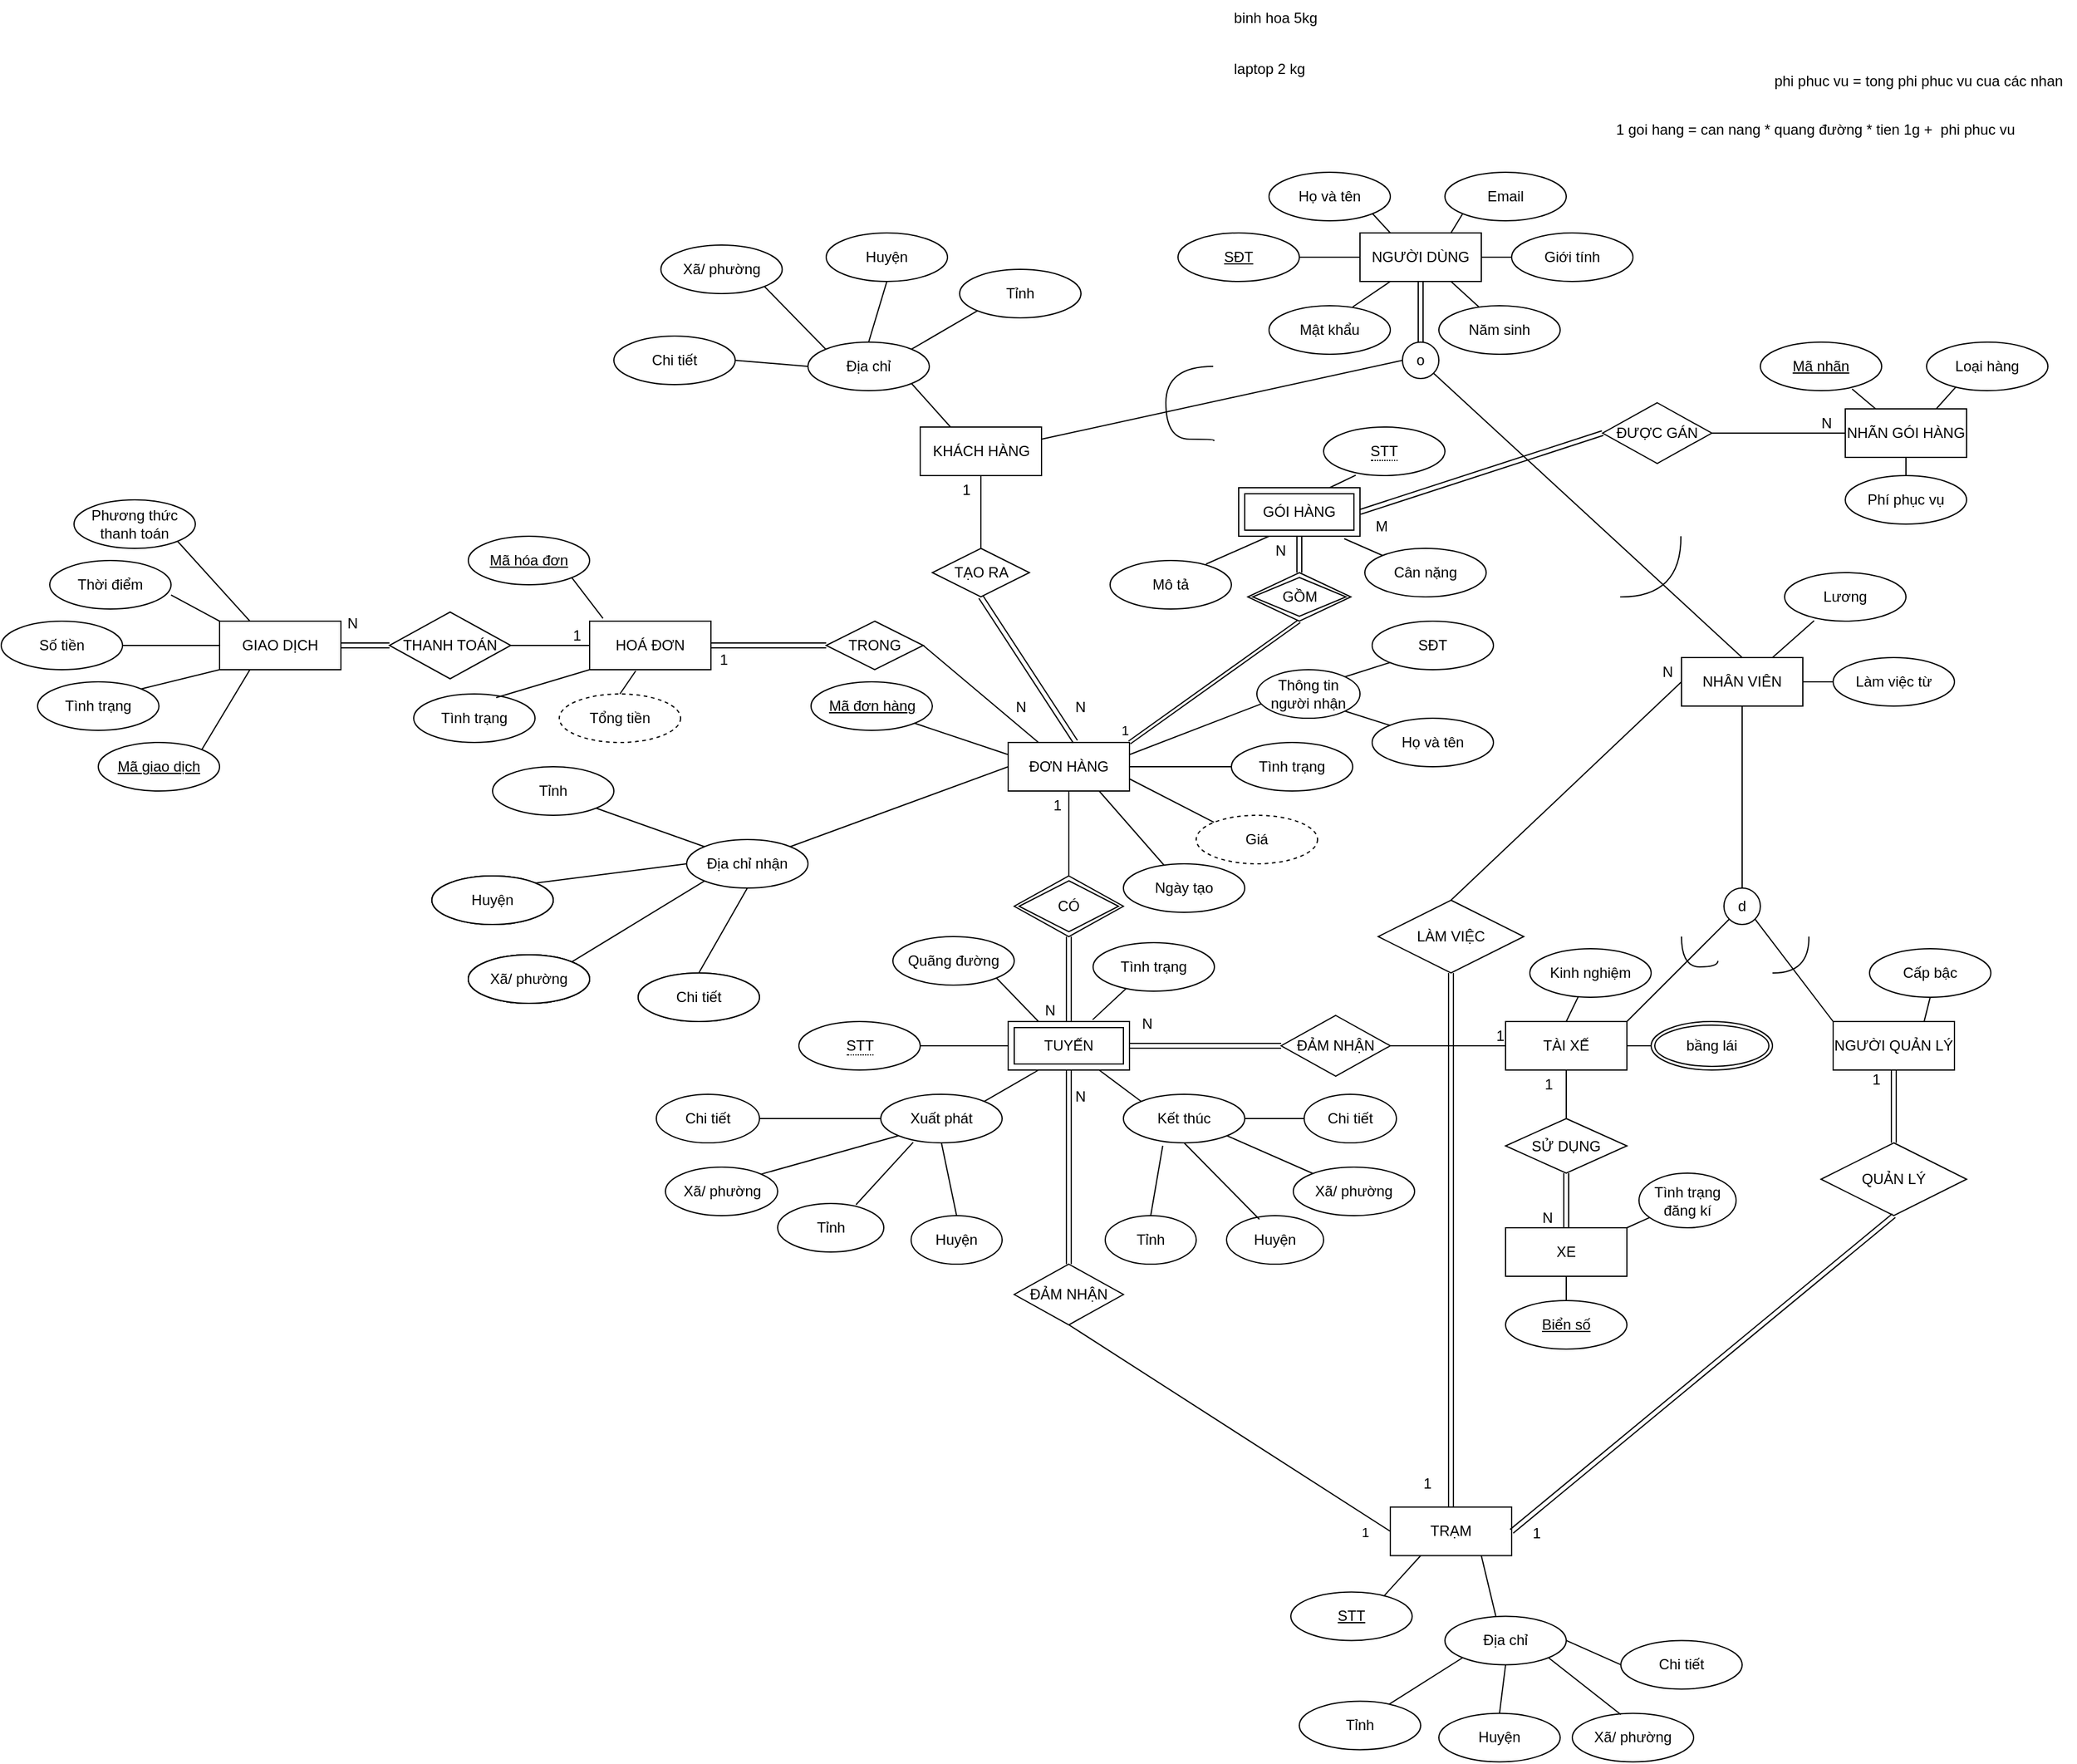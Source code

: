 <mxfile version="24.8.3">
  <diagram name="Page-1" id="5hh5KHy4vYde5BKXPjIa">
    <mxGraphModel dx="2063" dy="1803" grid="1" gridSize="10" guides="1" tooltips="1" connect="1" arrows="1" fold="1" page="1" pageScale="1" pageWidth="827" pageHeight="1169" math="0" shadow="0">
      <root>
        <mxCell id="0" />
        <mxCell id="1" parent="0" />
        <mxCell id="_ZcJm6ZcUghAxAI16LKx-3" value="NGƯỜI DÙNG" style="whiteSpace=wrap;html=1;align=center;" parent="1" vertex="1">
          <mxGeometry x="360" y="-70" width="100" height="40" as="geometry" />
        </mxCell>
        <mxCell id="_ZcJm6ZcUghAxAI16LKx-4" value="KHÁCH HÀNG" style="whiteSpace=wrap;html=1;align=center;" parent="1" vertex="1">
          <mxGeometry x="-2.5" y="90" width="100" height="40" as="geometry" />
        </mxCell>
        <mxCell id="_ZcJm6ZcUghAxAI16LKx-5" value="NHÂN VIÊN" style="whiteSpace=wrap;html=1;align=center;" parent="1" vertex="1">
          <mxGeometry x="625" y="280" width="100" height="40" as="geometry" />
        </mxCell>
        <mxCell id="_ZcJm6ZcUghAxAI16LKx-6" value="NGƯỜI QUẢN LÝ" style="whiteSpace=wrap;html=1;align=center;" parent="1" vertex="1">
          <mxGeometry x="750" y="580" width="100" height="40" as="geometry" />
        </mxCell>
        <mxCell id="_ZcJm6ZcUghAxAI16LKx-7" value="TÀI XẾ" style="whiteSpace=wrap;html=1;align=center;" parent="1" vertex="1">
          <mxGeometry x="480" y="580" width="100" height="40" as="geometry" />
        </mxCell>
        <mxCell id="_ZcJm6ZcUghAxAI16LKx-8" value="ĐƠN HÀNG" style="whiteSpace=wrap;html=1;align=center;" parent="1" vertex="1">
          <mxGeometry x="70" y="350" width="100" height="40" as="geometry" />
        </mxCell>
        <mxCell id="_ZcJm6ZcUghAxAI16LKx-9" value="TUYẾN" style="shape=ext;margin=3;double=1;whiteSpace=wrap;html=1;align=center;" parent="1" vertex="1">
          <mxGeometry x="70" y="580" width="100" height="40" as="geometry" />
        </mxCell>
        <mxCell id="_ZcJm6ZcUghAxAI16LKx-13" value="TRẠM" style="whiteSpace=wrap;html=1;align=center;" parent="1" vertex="1">
          <mxGeometry x="385" y="980.23" width="100" height="40" as="geometry" />
        </mxCell>
        <mxCell id="_ZcJm6ZcUghAxAI16LKx-14" value="HOÁ ĐƠN" style="whiteSpace=wrap;html=1;align=center;" parent="1" vertex="1">
          <mxGeometry x="-275" y="250" width="100" height="40" as="geometry" />
        </mxCell>
        <mxCell id="_ZcJm6ZcUghAxAI16LKx-19" style="edgeStyle=orthogonalEdgeStyle;rounded=0;orthogonalLoop=1;jettySize=auto;html=1;exitX=0.5;exitY=1;exitDx=0;exitDy=0;" parent="1" source="_ZcJm6ZcUghAxAI16LKx-13" target="_ZcJm6ZcUghAxAI16LKx-13" edge="1">
          <mxGeometry relative="1" as="geometry" />
        </mxCell>
        <mxCell id="_ZcJm6ZcUghAxAI16LKx-31" value="" style="shape=link;html=1;rounded=0;entryX=0.5;entryY=0;entryDx=0;entryDy=0;exitX=0.5;exitY=1;exitDx=0;exitDy=0;" parent="1" source="_ZcJm6ZcUghAxAI16LKx-68" target="_ZcJm6ZcUghAxAI16LKx-9" edge="1">
          <mxGeometry relative="1" as="geometry">
            <mxPoint x="110" y="530" as="sourcePoint" />
            <mxPoint x="200" y="490" as="targetPoint" />
          </mxGeometry>
        </mxCell>
        <mxCell id="_ZcJm6ZcUghAxAI16LKx-32" value="N" style="resizable=0;html=1;whiteSpace=wrap;align=right;verticalAlign=bottom;" parent="_ZcJm6ZcUghAxAI16LKx-31" connectable="0" vertex="1">
          <mxGeometry x="1" relative="1" as="geometry">
            <mxPoint x="-10" y="-1" as="offset" />
          </mxGeometry>
        </mxCell>
        <mxCell id="_ZcJm6ZcUghAxAI16LKx-51" value="LÀM VIỆC" style="shape=rhombus;perimeter=rhombusPerimeter;whiteSpace=wrap;html=1;align=center;" parent="1" vertex="1">
          <mxGeometry x="375" y="480" width="120" height="60" as="geometry" />
        </mxCell>
        <mxCell id="_ZcJm6ZcUghAxAI16LKx-54" value="" style="shape=link;html=1;rounded=0;entryX=0.5;entryY=0;entryDx=0;entryDy=0;exitX=0.5;exitY=1;exitDx=0;exitDy=0;" parent="1" source="_ZcJm6ZcUghAxAI16LKx-51" target="_ZcJm6ZcUghAxAI16LKx-13" edge="1">
          <mxGeometry relative="1" as="geometry">
            <mxPoint x="270" y="595" as="sourcePoint" />
            <mxPoint x="430" y="595" as="targetPoint" />
          </mxGeometry>
        </mxCell>
        <mxCell id="_ZcJm6ZcUghAxAI16LKx-55" value="1" style="resizable=0;html=1;whiteSpace=wrap;align=right;verticalAlign=bottom;" parent="_ZcJm6ZcUghAxAI16LKx-54" connectable="0" vertex="1">
          <mxGeometry x="1" relative="1" as="geometry">
            <mxPoint x="-15" y="-11" as="offset" />
          </mxGeometry>
        </mxCell>
        <mxCell id="_ZcJm6ZcUghAxAI16LKx-56" value="QUẢN LÝ" style="shape=rhombus;perimeter=rhombusPerimeter;whiteSpace=wrap;html=1;align=center;" parent="1" vertex="1">
          <mxGeometry x="740" y="680" width="120" height="60" as="geometry" />
        </mxCell>
        <mxCell id="_ZcJm6ZcUghAxAI16LKx-57" value="" style="shape=link;html=1;rounded=0;entryX=1;entryY=0.5;entryDx=0;entryDy=0;exitX=0.5;exitY=1;exitDx=0;exitDy=0;" parent="1" source="_ZcJm6ZcUghAxAI16LKx-56" target="_ZcJm6ZcUghAxAI16LKx-13" edge="1">
          <mxGeometry relative="1" as="geometry">
            <mxPoint x="320" y="445" as="sourcePoint" />
            <mxPoint x="480" y="445" as="targetPoint" />
          </mxGeometry>
        </mxCell>
        <mxCell id="_ZcJm6ZcUghAxAI16LKx-58" value="1" style="resizable=0;html=1;whiteSpace=wrap;align=right;verticalAlign=bottom;" parent="_ZcJm6ZcUghAxAI16LKx-57" connectable="0" vertex="1">
          <mxGeometry x="1" relative="1" as="geometry">
            <mxPoint x="25" y="10" as="offset" />
          </mxGeometry>
        </mxCell>
        <mxCell id="_ZcJm6ZcUghAxAI16LKx-59" value="" style="shape=link;html=1;rounded=0;exitX=0.5;exitY=0;exitDx=0;exitDy=0;entryX=0.5;entryY=1;entryDx=0;entryDy=0;" parent="1" source="_ZcJm6ZcUghAxAI16LKx-56" target="_ZcJm6ZcUghAxAI16LKx-6" edge="1">
          <mxGeometry relative="1" as="geometry">
            <mxPoint x="320" y="445" as="sourcePoint" />
            <mxPoint x="480" y="445" as="targetPoint" />
          </mxGeometry>
        </mxCell>
        <mxCell id="_ZcJm6ZcUghAxAI16LKx-60" value="1" style="resizable=0;html=1;whiteSpace=wrap;align=right;verticalAlign=bottom;" parent="_ZcJm6ZcUghAxAI16LKx-59" connectable="0" vertex="1">
          <mxGeometry x="1" relative="1" as="geometry">
            <mxPoint x="-10" y="16" as="offset" />
          </mxGeometry>
        </mxCell>
        <mxCell id="_ZcJm6ZcUghAxAI16LKx-67" value="TRONG" style="shape=rhombus;perimeter=rhombusPerimeter;whiteSpace=wrap;html=1;align=center;" parent="1" vertex="1">
          <mxGeometry x="-80" y="250" width="80" height="40" as="geometry" />
        </mxCell>
        <mxCell id="_ZcJm6ZcUghAxAI16LKx-68" value="CÓ" style="shape=rhombus;double=1;perimeter=rhombusPerimeter;whiteSpace=wrap;html=1;align=center;" parent="1" vertex="1">
          <mxGeometry x="75" y="460" width="90" height="50" as="geometry" />
        </mxCell>
        <mxCell id="_ZcJm6ZcUghAxAI16LKx-69" value="" style="shape=link;html=1;rounded=0;entryX=1;entryY=0.5;entryDx=0;entryDy=0;exitX=0;exitY=0.5;exitDx=0;exitDy=0;" parent="1" source="_ZcJm6ZcUghAxAI16LKx-67" target="_ZcJm6ZcUghAxAI16LKx-14" edge="1">
          <mxGeometry relative="1" as="geometry">
            <mxPoint x="-555" y="400" as="sourcePoint" />
            <mxPoint x="-560" y="600" as="targetPoint" />
          </mxGeometry>
        </mxCell>
        <mxCell id="_ZcJm6ZcUghAxAI16LKx-70" value="1" style="resizable=0;html=1;whiteSpace=wrap;align=right;verticalAlign=bottom;" parent="_ZcJm6ZcUghAxAI16LKx-69" connectable="0" vertex="1">
          <mxGeometry x="1" relative="1" as="geometry">
            <mxPoint x="15" y="20" as="offset" />
          </mxGeometry>
        </mxCell>
        <mxCell id="_ZcJm6ZcUghAxAI16LKx-75" value="ĐẢM NHẬN" style="shape=rhombus;perimeter=rhombusPerimeter;whiteSpace=wrap;html=1;align=center;" parent="1" vertex="1">
          <mxGeometry x="295" y="575" width="90" height="50" as="geometry" />
        </mxCell>
        <mxCell id="_ZcJm6ZcUghAxAI16LKx-76" value="" style="shape=link;html=1;rounded=0;entryX=1;entryY=0.5;entryDx=0;entryDy=0;exitX=0;exitY=0.5;exitDx=0;exitDy=0;" parent="1" source="_ZcJm6ZcUghAxAI16LKx-75" target="_ZcJm6ZcUghAxAI16LKx-9" edge="1">
          <mxGeometry relative="1" as="geometry">
            <mxPoint x="250" y="680" as="sourcePoint" />
            <mxPoint x="410" y="680" as="targetPoint" />
          </mxGeometry>
        </mxCell>
        <mxCell id="_ZcJm6ZcUghAxAI16LKx-77" value="N" style="resizable=0;html=1;whiteSpace=wrap;align=right;verticalAlign=bottom;" parent="_ZcJm6ZcUghAxAI16LKx-76" connectable="0" vertex="1">
          <mxGeometry x="1" relative="1" as="geometry">
            <mxPoint x="20" y="-10" as="offset" />
          </mxGeometry>
        </mxCell>
        <mxCell id="_ZcJm6ZcUghAxAI16LKx-78" value="" style="endArrow=none;html=1;rounded=0;entryX=0;entryY=0.5;entryDx=0;entryDy=0;exitX=1;exitY=0.5;exitDx=0;exitDy=0;" parent="1" source="_ZcJm6ZcUghAxAI16LKx-75" target="_ZcJm6ZcUghAxAI16LKx-7" edge="1">
          <mxGeometry relative="1" as="geometry">
            <mxPoint x="320" y="640" as="sourcePoint" />
            <mxPoint x="480" y="640" as="targetPoint" />
          </mxGeometry>
        </mxCell>
        <mxCell id="_ZcJm6ZcUghAxAI16LKx-79" value="1" style="resizable=0;html=1;whiteSpace=wrap;align=right;verticalAlign=bottom;" parent="_ZcJm6ZcUghAxAI16LKx-78" connectable="0" vertex="1">
          <mxGeometry x="1" relative="1" as="geometry" />
        </mxCell>
        <mxCell id="_ZcJm6ZcUghAxAI16LKx-81" value="" style="endArrow=none;html=1;rounded=0;entryX=0.5;entryY=1;entryDx=0;entryDy=0;exitX=0.5;exitY=0;exitDx=0;exitDy=0;" parent="1" source="cq-JUvSbmtqQ52Crqtg4-1" target="_ZcJm6ZcUghAxAI16LKx-7" edge="1">
          <mxGeometry relative="1" as="geometry">
            <mxPoint x="530" y="655" as="sourcePoint" />
            <mxPoint x="460" y="650" as="targetPoint" />
          </mxGeometry>
        </mxCell>
        <mxCell id="_ZcJm6ZcUghAxAI16LKx-82" value="1" style="resizable=0;html=1;whiteSpace=wrap;align=right;verticalAlign=bottom;" parent="_ZcJm6ZcUghAxAI16LKx-81" connectable="0" vertex="1">
          <mxGeometry x="1" relative="1" as="geometry">
            <mxPoint x="-10" y="20" as="offset" />
          </mxGeometry>
        </mxCell>
        <mxCell id="_ZcJm6ZcUghAxAI16LKx-87" value="" style="shape=link;html=1;rounded=0;entryX=0.5;entryY=0;entryDx=0;entryDy=0;exitX=0.5;exitY=1;exitDx=0;exitDy=0;" parent="1" source="cq-JUvSbmtqQ52Crqtg4-1" target="cq-JUvSbmtqQ52Crqtg4-3" edge="1">
          <mxGeometry relative="1" as="geometry">
            <mxPoint x="530" y="705" as="sourcePoint" />
            <mxPoint x="530" y="750" as="targetPoint" />
          </mxGeometry>
        </mxCell>
        <mxCell id="_ZcJm6ZcUghAxAI16LKx-88" value="N" style="resizable=0;html=1;whiteSpace=wrap;align=right;verticalAlign=bottom;" parent="_ZcJm6ZcUghAxAI16LKx-87" connectable="0" vertex="1">
          <mxGeometry x="1" relative="1" as="geometry">
            <mxPoint x="-10" as="offset" />
          </mxGeometry>
        </mxCell>
        <mxCell id="_ZcJm6ZcUghAxAI16LKx-90" value="Họ và tên" style="ellipse;whiteSpace=wrap;html=1;align=center;" parent="1" vertex="1">
          <mxGeometry x="285" y="-120" width="100" height="40" as="geometry" />
        </mxCell>
        <mxCell id="_ZcJm6ZcUghAxAI16LKx-94" value="" style="shape=link;html=1;rounded=0;entryX=0.5;entryY=0;entryDx=0;entryDy=0;exitX=0.5;exitY=1;exitDx=0;exitDy=0;" parent="1" source="H_bjhQ_sS3RKHYcApGW7-6" target="Oz_xGIL1q-XDC8DIrNOm-3" edge="1">
          <mxGeometry relative="1" as="geometry">
            <mxPoint x="310.0" y="180" as="sourcePoint" />
            <mxPoint x="310" y="210" as="targetPoint" />
          </mxGeometry>
        </mxCell>
        <mxCell id="_ZcJm6ZcUghAxAI16LKx-95" value="N" style="resizable=0;html=1;whiteSpace=wrap;align=right;verticalAlign=bottom;" parent="_ZcJm6ZcUghAxAI16LKx-94" connectable="0" vertex="1">
          <mxGeometry x="1" relative="1" as="geometry">
            <mxPoint x="-10" y="-10" as="offset" />
          </mxGeometry>
        </mxCell>
        <mxCell id="_ZcJm6ZcUghAxAI16LKx-98" value="" style="shape=link;html=1;rounded=0;exitX=0.5;exitY=1;exitDx=0;exitDy=0;width=2.727;entryX=1;entryY=0;entryDx=0;entryDy=0;" parent="1" source="Oz_xGIL1q-XDC8DIrNOm-3" target="_ZcJm6ZcUghAxAI16LKx-8" edge="1">
          <mxGeometry relative="1" as="geometry">
            <mxPoint x="120" y="290" as="sourcePoint" />
            <mxPoint x="170" y="350" as="targetPoint" />
          </mxGeometry>
        </mxCell>
        <mxCell id="XrpOzw08PkHbgHdVZRFC-70" value="1" style="edgeLabel;html=1;align=center;verticalAlign=middle;resizable=0;points=[];" parent="_ZcJm6ZcUghAxAI16LKx-98" vertex="1" connectable="0">
          <mxGeometry x="-0.053" y="10" relative="1" as="geometry">
            <mxPoint x="-84" y="34" as="offset" />
          </mxGeometry>
        </mxCell>
        <mxCell id="_ZcJm6ZcUghAxAI16LKx-118" value="" style="shape=link;html=1;rounded=0;exitX=0.5;exitY=0;exitDx=0;exitDy=0;entryX=0.5;entryY=1;entryDx=0;entryDy=0;" parent="1" source="_ZcJm6ZcUghAxAI16LKx-119" target="_ZcJm6ZcUghAxAI16LKx-3" edge="1">
          <mxGeometry relative="1" as="geometry">
            <mxPoint x="420" y="90" as="sourcePoint" />
            <mxPoint x="430" y="-20" as="targetPoint" />
          </mxGeometry>
        </mxCell>
        <mxCell id="_ZcJm6ZcUghAxAI16LKx-119" value="o" style="ellipse;whiteSpace=wrap;html=1;aspect=fixed;" parent="1" vertex="1">
          <mxGeometry x="395" y="20" width="30" height="30" as="geometry" />
        </mxCell>
        <mxCell id="_ZcJm6ZcUghAxAI16LKx-120" value="" style="endArrow=none;html=1;rounded=0;entryX=0;entryY=0.5;entryDx=0;entryDy=0;exitX=1;exitY=0.25;exitDx=0;exitDy=0;" parent="1" source="_ZcJm6ZcUghAxAI16LKx-4" target="_ZcJm6ZcUghAxAI16LKx-119" edge="1">
          <mxGeometry relative="1" as="geometry">
            <mxPoint x="390" y="110" as="sourcePoint" />
            <mxPoint x="580" y="170" as="targetPoint" />
          </mxGeometry>
        </mxCell>
        <mxCell id="_ZcJm6ZcUghAxAI16LKx-121" value="" style="endArrow=none;html=1;rounded=0;entryX=1;entryY=1;entryDx=0;entryDy=0;exitX=0.5;exitY=0;exitDx=0;exitDy=0;" parent="1" source="_ZcJm6ZcUghAxAI16LKx-5" target="_ZcJm6ZcUghAxAI16LKx-119" edge="1">
          <mxGeometry relative="1" as="geometry">
            <mxPoint x="450" y="110" as="sourcePoint" />
            <mxPoint x="294" y="116" as="targetPoint" />
          </mxGeometry>
        </mxCell>
        <mxCell id="_ZcJm6ZcUghAxAI16LKx-125" value="d" style="ellipse;whiteSpace=wrap;html=1;aspect=fixed;" parent="1" vertex="1">
          <mxGeometry x="660" y="470" width="30" height="30" as="geometry" />
        </mxCell>
        <mxCell id="_ZcJm6ZcUghAxAI16LKx-126" value="" style="endArrow=none;html=1;rounded=0;entryX=0;entryY=1;entryDx=0;entryDy=0;exitX=1;exitY=0;exitDx=0;exitDy=0;" parent="1" source="_ZcJm6ZcUghAxAI16LKx-7" target="_ZcJm6ZcUghAxAI16LKx-125" edge="1">
          <mxGeometry relative="1" as="geometry">
            <mxPoint x="575" y="350" as="sourcePoint" />
            <mxPoint x="935" y="390" as="targetPoint" />
          </mxGeometry>
        </mxCell>
        <mxCell id="_ZcJm6ZcUghAxAI16LKx-127" value="" style="endArrow=none;html=1;rounded=0;entryX=1;entryY=1;entryDx=0;entryDy=0;exitX=0;exitY=0;exitDx=0;exitDy=0;" parent="1" source="_ZcJm6ZcUghAxAI16LKx-6" target="_ZcJm6ZcUghAxAI16LKx-125" edge="1">
          <mxGeometry relative="1" as="geometry">
            <mxPoint x="725" y="360" as="sourcePoint" />
            <mxPoint x="649" y="336" as="targetPoint" />
          </mxGeometry>
        </mxCell>
        <mxCell id="_ZcJm6ZcUghAxAI16LKx-135" value="" style="endArrow=none;html=1;rounded=0;entryX=0.5;entryY=1;entryDx=0;entryDy=0;exitX=0;exitY=0.5;exitDx=0;exitDy=0;" parent="1" source="_ZcJm6ZcUghAxAI16LKx-13" target="mN0_F1xF7nBiW_6uNfuk-1" edge="1">
          <mxGeometry relative="1" as="geometry">
            <mxPoint x="180" y="960" as="sourcePoint" />
            <mxPoint x="125.607" y="915.607" as="targetPoint" />
          </mxGeometry>
        </mxCell>
        <mxCell id="mN0_F1xF7nBiW_6uNfuk-6" value="1" style="edgeLabel;html=1;align=center;verticalAlign=middle;resizable=0;points=[];" vertex="1" connectable="0" parent="_ZcJm6ZcUghAxAI16LKx-135">
          <mxGeometry x="-0.868" y="3" relative="1" as="geometry">
            <mxPoint x="-2" y="9" as="offset" />
          </mxGeometry>
        </mxCell>
        <mxCell id="_ZcJm6ZcUghAxAI16LKx-140" value="Email" style="ellipse;whiteSpace=wrap;html=1;align=center;" parent="1" vertex="1">
          <mxGeometry x="430" y="-120" width="100" height="40" as="geometry" />
        </mxCell>
        <mxCell id="_ZcJm6ZcUghAxAI16LKx-141" value="&lt;u&gt;SĐT&lt;/u&gt;" style="ellipse;whiteSpace=wrap;html=1;align=center;" parent="1" vertex="1">
          <mxGeometry x="210" y="-70" width="100" height="40" as="geometry" />
        </mxCell>
        <mxCell id="_ZcJm6ZcUghAxAI16LKx-143" value="" style="endArrow=none;html=1;rounded=0;entryX=1;entryY=1;entryDx=0;entryDy=0;exitX=0.25;exitY=0;exitDx=0;exitDy=0;" parent="1" source="_ZcJm6ZcUghAxAI16LKx-3" target="_ZcJm6ZcUghAxAI16LKx-90" edge="1">
          <mxGeometry relative="1" as="geometry">
            <mxPoint x="395" y="-60" as="sourcePoint" />
            <mxPoint x="363" y="-110" as="targetPoint" />
          </mxGeometry>
        </mxCell>
        <mxCell id="_ZcJm6ZcUghAxAI16LKx-144" value="" style="endArrow=none;html=1;rounded=0;entryX=0;entryY=1;entryDx=0;entryDy=0;exitX=0.75;exitY=0;exitDx=0;exitDy=0;" parent="1" source="_ZcJm6ZcUghAxAI16LKx-3" target="_ZcJm6ZcUghAxAI16LKx-140" edge="1">
          <mxGeometry relative="1" as="geometry">
            <mxPoint x="405" y="-50" as="sourcePoint" />
            <mxPoint x="373" y="-100" as="targetPoint" />
          </mxGeometry>
        </mxCell>
        <mxCell id="_ZcJm6ZcUghAxAI16LKx-145" value="" style="endArrow=none;html=1;rounded=0;entryX=1;entryY=0.5;entryDx=0;entryDy=0;exitX=0;exitY=0.5;exitDx=0;exitDy=0;" parent="1" source="_ZcJm6ZcUghAxAI16LKx-3" target="_ZcJm6ZcUghAxAI16LKx-141" edge="1">
          <mxGeometry relative="1" as="geometry">
            <mxPoint x="415" y="-40" as="sourcePoint" />
            <mxPoint x="383" y="-90" as="targetPoint" />
          </mxGeometry>
        </mxCell>
        <mxCell id="_ZcJm6ZcUghAxAI16LKx-146" value="Lương" style="ellipse;whiteSpace=wrap;html=1;align=center;" parent="1" vertex="1">
          <mxGeometry x="710" y="210" width="100" height="40" as="geometry" />
        </mxCell>
        <mxCell id="_ZcJm6ZcUghAxAI16LKx-147" value="" style="endArrow=none;html=1;rounded=0;entryX=0.243;entryY=0.992;entryDx=0;entryDy=0;entryPerimeter=0;exitX=0.75;exitY=0;exitDx=0;exitDy=0;" parent="1" source="_ZcJm6ZcUghAxAI16LKx-5" target="_ZcJm6ZcUghAxAI16LKx-146" edge="1">
          <mxGeometry relative="1" as="geometry">
            <mxPoint x="400" y="410" as="sourcePoint" />
            <mxPoint x="560" y="410" as="targetPoint" />
          </mxGeometry>
        </mxCell>
        <mxCell id="_ZcJm6ZcUghAxAI16LKx-151" value="Cấp bậc" style="ellipse;whiteSpace=wrap;html=1;align=center;" parent="1" vertex="1">
          <mxGeometry x="780" y="520" width="100" height="40" as="geometry" />
        </mxCell>
        <mxCell id="_ZcJm6ZcUghAxAI16LKx-152" value="" style="endArrow=none;html=1;rounded=0;entryX=0.5;entryY=1;entryDx=0;entryDy=0;exitX=0.75;exitY=0;exitDx=0;exitDy=0;" parent="1" source="_ZcJm6ZcUghAxAI16LKx-6" target="_ZcJm6ZcUghAxAI16LKx-151" edge="1">
          <mxGeometry relative="1" as="geometry">
            <mxPoint x="470" y="560" as="sourcePoint" />
            <mxPoint x="630" y="560" as="targetPoint" />
          </mxGeometry>
        </mxCell>
        <mxCell id="_ZcJm6ZcUghAxAI16LKx-153" value="Kinh nghiệm" style="ellipse;whiteSpace=wrap;html=1;align=center;" parent="1" vertex="1">
          <mxGeometry x="500" y="520" width="100" height="40" as="geometry" />
        </mxCell>
        <mxCell id="_ZcJm6ZcUghAxAI16LKx-154" value="" style="endArrow=none;html=1;rounded=0;entryX=0.4;entryY=0.983;entryDx=0;entryDy=0;entryPerimeter=0;exitX=0.5;exitY=0;exitDx=0;exitDy=0;" parent="1" source="_ZcJm6ZcUghAxAI16LKx-7" target="_ZcJm6ZcUghAxAI16LKx-153" edge="1">
          <mxGeometry relative="1" as="geometry">
            <mxPoint x="370" y="580" as="sourcePoint" />
            <mxPoint x="530" y="580" as="targetPoint" />
          </mxGeometry>
        </mxCell>
        <mxCell id="_ZcJm6ZcUghAxAI16LKx-156" value="bầng lái" style="ellipse;shape=doubleEllipse;margin=3;whiteSpace=wrap;html=1;align=center;" parent="1" vertex="1">
          <mxGeometry x="600" y="580" width="100" height="40" as="geometry" />
        </mxCell>
        <mxCell id="_ZcJm6ZcUghAxAI16LKx-157" value="" style="endArrow=none;html=1;rounded=0;entryX=0;entryY=0.5;entryDx=0;entryDy=0;exitX=1;exitY=0.5;exitDx=0;exitDy=0;" parent="1" source="_ZcJm6ZcUghAxAI16LKx-7" target="_ZcJm6ZcUghAxAI16LKx-156" edge="1">
          <mxGeometry relative="1" as="geometry">
            <mxPoint x="320" y="620" as="sourcePoint" />
            <mxPoint x="480" y="620" as="targetPoint" />
          </mxGeometry>
        </mxCell>
        <mxCell id="_ZcJm6ZcUghAxAI16LKx-160" value="Tình trạng đăng kí" style="ellipse;whiteSpace=wrap;html=1;align=center;" parent="1" vertex="1">
          <mxGeometry x="590" y="705" width="80" height="45" as="geometry" />
        </mxCell>
        <mxCell id="_ZcJm6ZcUghAxAI16LKx-161" value="" style="endArrow=none;html=1;rounded=0;exitX=1;exitY=0;exitDx=0;exitDy=0;" parent="1" source="cq-JUvSbmtqQ52Crqtg4-3" target="_ZcJm6ZcUghAxAI16LKx-160" edge="1">
          <mxGeometry relative="1" as="geometry">
            <mxPoint x="580" y="750" as="sourcePoint" />
            <mxPoint x="490" y="730" as="targetPoint" />
          </mxGeometry>
        </mxCell>
        <mxCell id="XrpOzw08PkHbgHdVZRFC-11" value="Mã đơn hàng" style="ellipse;whiteSpace=wrap;html=1;align=center;fontStyle=4;" parent="1" vertex="1">
          <mxGeometry x="-92.5" y="300" width="100" height="40" as="geometry" />
        </mxCell>
        <mxCell id="XrpOzw08PkHbgHdVZRFC-16" value="" style="endArrow=none;html=1;rounded=0;entryX=1;entryY=1;entryDx=0;entryDy=0;exitX=0;exitY=0.25;exitDx=0;exitDy=0;" parent="1" source="_ZcJm6ZcUghAxAI16LKx-8" target="XrpOzw08PkHbgHdVZRFC-11" edge="1">
          <mxGeometry relative="1" as="geometry">
            <mxPoint x="80" y="360" as="sourcePoint" />
            <mxPoint x="25" y="334" as="targetPoint" />
          </mxGeometry>
        </mxCell>
        <mxCell id="XrpOzw08PkHbgHdVZRFC-22" value="" style="endArrow=none;html=1;rounded=0;entryX=0;entryY=0;entryDx=0;entryDy=0;exitX=1;exitY=0.75;exitDx=0;exitDy=0;" parent="1" source="_ZcJm6ZcUghAxAI16LKx-8" target="H_bjhQ_sS3RKHYcApGW7-51" edge="1">
          <mxGeometry relative="1" as="geometry">
            <mxPoint x="200" y="460" as="sourcePoint" />
            <mxPoint x="164.645" y="415.858" as="targetPoint" />
          </mxGeometry>
        </mxCell>
        <mxCell id="XrpOzw08PkHbgHdVZRFC-23" value="Tổng tiền" style="ellipse;whiteSpace=wrap;html=1;align=center;dashed=1;" parent="1" vertex="1">
          <mxGeometry x="-300" y="310" width="100" height="40" as="geometry" />
        </mxCell>
        <mxCell id="XrpOzw08PkHbgHdVZRFC-25" value="Tình trạng" style="ellipse;whiteSpace=wrap;html=1;align=center;" parent="1" vertex="1">
          <mxGeometry x="-420" y="310" width="100" height="40" as="geometry" />
        </mxCell>
        <mxCell id="XrpOzw08PkHbgHdVZRFC-28" value="Mã hóa đơn" style="ellipse;whiteSpace=wrap;html=1;align=center;fontStyle=4;" parent="1" vertex="1">
          <mxGeometry x="-375" y="180" width="100" height="40" as="geometry" />
        </mxCell>
        <mxCell id="XrpOzw08PkHbgHdVZRFC-29" value="" style="endArrow=none;html=1;rounded=0;entryX=0.11;entryY=-0.058;entryDx=0;entryDy=0;entryPerimeter=0;exitX=1;exitY=1;exitDx=0;exitDy=0;" parent="1" source="XrpOzw08PkHbgHdVZRFC-28" target="_ZcJm6ZcUghAxAI16LKx-14" edge="1">
          <mxGeometry relative="1" as="geometry">
            <mxPoint x="-510" y="460.15" as="sourcePoint" />
            <mxPoint x="-350" y="460.15" as="targetPoint" />
          </mxGeometry>
        </mxCell>
        <mxCell id="XrpOzw08PkHbgHdVZRFC-30" value="" style="endArrow=none;html=1;rounded=0;entryX=0.38;entryY=1.025;entryDx=0;entryDy=0;exitX=0.5;exitY=0;exitDx=0;exitDy=0;entryPerimeter=0;" parent="1" source="XrpOzw08PkHbgHdVZRFC-23" target="_ZcJm6ZcUghAxAI16LKx-14" edge="1">
          <mxGeometry relative="1" as="geometry">
            <mxPoint x="-330" y="310.15" as="sourcePoint" />
            <mxPoint x="-304" y="358.15" as="targetPoint" />
          </mxGeometry>
        </mxCell>
        <mxCell id="XrpOzw08PkHbgHdVZRFC-31" value="" style="endArrow=none;html=1;rounded=0;exitX=0;exitY=1;exitDx=0;exitDy=0;entryX=0.68;entryY=0.075;entryDx=0;entryDy=0;entryPerimeter=0;" parent="1" source="_ZcJm6ZcUghAxAI16LKx-14" target="XrpOzw08PkHbgHdVZRFC-25" edge="1">
          <mxGeometry relative="1" as="geometry">
            <mxPoint x="-320" y="320.15" as="sourcePoint" />
            <mxPoint x="-340" y="410.15" as="targetPoint" />
          </mxGeometry>
        </mxCell>
        <mxCell id="XrpOzw08PkHbgHdVZRFC-34" value="" style="endArrow=none;html=1;rounded=0;entryX=0;entryY=0.5;entryDx=0;entryDy=0;exitX=0.5;exitY=0;exitDx=0;exitDy=0;" parent="1" source="_ZcJm6ZcUghAxAI16LKx-51" target="_ZcJm6ZcUghAxAI16LKx-5" edge="1">
          <mxGeometry relative="1" as="geometry">
            <mxPoint x="410" y="620" as="sourcePoint" />
            <mxPoint x="570" y="620" as="targetPoint" />
          </mxGeometry>
        </mxCell>
        <mxCell id="XrpOzw08PkHbgHdVZRFC-35" value="N" style="resizable=0;html=1;whiteSpace=wrap;align=right;verticalAlign=bottom;" parent="XrpOzw08PkHbgHdVZRFC-34" connectable="0" vertex="1">
          <mxGeometry x="1" relative="1" as="geometry">
            <mxPoint x="-5" as="offset" />
          </mxGeometry>
        </mxCell>
        <mxCell id="XrpOzw08PkHbgHdVZRFC-36" value="Tình trạng" style="ellipse;whiteSpace=wrap;html=1;align=center;" parent="1" vertex="1">
          <mxGeometry x="140" y="515" width="100" height="40" as="geometry" />
        </mxCell>
        <mxCell id="XrpOzw08PkHbgHdVZRFC-37" value="" style="endArrow=none;html=1;rounded=0;exitX=0.273;exitY=0.945;exitDx=0;exitDy=0;entryX=0.696;entryY=-0.036;entryDx=0;entryDy=0;entryPerimeter=0;exitPerimeter=0;" parent="1" source="XrpOzw08PkHbgHdVZRFC-36" target="_ZcJm6ZcUghAxAI16LKx-9" edge="1">
          <mxGeometry relative="1" as="geometry">
            <mxPoint x="190" y="450" as="sourcePoint" />
            <mxPoint x="350" y="450" as="targetPoint" />
          </mxGeometry>
        </mxCell>
        <mxCell id="XrpOzw08PkHbgHdVZRFC-38" value="Cân nặng" style="ellipse;whiteSpace=wrap;html=1;align=center;" parent="1" vertex="1">
          <mxGeometry x="364" y="190" width="100" height="40" as="geometry" />
        </mxCell>
        <mxCell id="XrpOzw08PkHbgHdVZRFC-39" value="" style="endArrow=none;html=1;rounded=0;exitX=0;exitY=0;exitDx=0;exitDy=0;entryX=0.87;entryY=1.05;entryDx=0;entryDy=0;entryPerimeter=0;" parent="1" source="XrpOzw08PkHbgHdVZRFC-38" target="H_bjhQ_sS3RKHYcApGW7-6" edge="1">
          <mxGeometry relative="1" as="geometry">
            <mxPoint x="105" y="210" as="sourcePoint" />
            <mxPoint x="260.0" y="160" as="targetPoint" />
          </mxGeometry>
        </mxCell>
        <mxCell id="XrpOzw08PkHbgHdVZRFC-42" value="" style="endArrow=none;html=1;rounded=0;entryX=0.75;entryY=0;entryDx=0;entryDy=0;exitX=0.265;exitY=0.992;exitDx=0;exitDy=0;exitPerimeter=0;" parent="1" source="H_bjhQ_sS3RKHYcApGW7-7" target="H_bjhQ_sS3RKHYcApGW7-6" edge="1">
          <mxGeometry relative="1" as="geometry">
            <mxPoint x="274.3" y="129" as="sourcePoint" />
            <mxPoint x="285.0" y="140" as="targetPoint" />
          </mxGeometry>
        </mxCell>
        <mxCell id="XrpOzw08PkHbgHdVZRFC-45" value="Mô tả" style="ellipse;whiteSpace=wrap;html=1;align=center;" parent="1" vertex="1">
          <mxGeometry x="154" y="200" width="100" height="40" as="geometry" />
        </mxCell>
        <mxCell id="XrpOzw08PkHbgHdVZRFC-46" value="" style="endArrow=none;html=1;rounded=0;exitX=0.79;exitY=0.075;exitDx=0;exitDy=0;entryX=0.25;entryY=1;entryDx=0;entryDy=0;exitPerimeter=0;" parent="1" source="XrpOzw08PkHbgHdVZRFC-45" target="H_bjhQ_sS3RKHYcApGW7-6" edge="1">
          <mxGeometry relative="1" as="geometry">
            <mxPoint x="125" y="260" as="sourcePoint" />
            <mxPoint x="335.0" y="140" as="targetPoint" />
          </mxGeometry>
        </mxCell>
        <mxCell id="XrpOzw08PkHbgHdVZRFC-48" value="&lt;span style=&quot;border-bottom: 1px dotted&quot;&gt;STT&lt;/span&gt;" style="ellipse;whiteSpace=wrap;html=1;align=center;" parent="1" vertex="1">
          <mxGeometry x="-102.5" y="580" width="100" height="40" as="geometry" />
        </mxCell>
        <mxCell id="XrpOzw08PkHbgHdVZRFC-49" value="" style="endArrow=none;html=1;rounded=0;entryX=0;entryY=0.5;entryDx=0;entryDy=0;exitX=1;exitY=0.5;exitDx=0;exitDy=0;" parent="1" source="XrpOzw08PkHbgHdVZRFC-48" target="_ZcJm6ZcUghAxAI16LKx-9" edge="1">
          <mxGeometry relative="1" as="geometry">
            <mxPoint x="-50" y="590" as="sourcePoint" />
            <mxPoint x="110" y="590" as="targetPoint" />
          </mxGeometry>
        </mxCell>
        <mxCell id="6KHad7_PlB12xDGch4wN-23" value="" style="endArrow=none;html=1;rounded=0;edgeStyle=orthogonalEdgeStyle;curved=1;" parent="1" edge="1">
          <mxGeometry width="50" height="50" relative="1" as="geometry">
            <mxPoint x="625" y="510" as="sourcePoint" />
            <mxPoint x="655" y="530" as="targetPoint" />
            <Array as="points">
              <mxPoint x="625" y="535" />
            </Array>
          </mxGeometry>
        </mxCell>
        <mxCell id="6KHad7_PlB12xDGch4wN-24" value="" style="endArrow=none;html=1;rounded=0;edgeStyle=orthogonalEdgeStyle;curved=1;" parent="1" edge="1">
          <mxGeometry width="50" height="50" relative="1" as="geometry">
            <mxPoint x="700" y="540" as="sourcePoint" />
            <mxPoint x="730" y="510" as="targetPoint" />
          </mxGeometry>
        </mxCell>
        <mxCell id="H_bjhQ_sS3RKHYcApGW7-2" value="Làm việc từ" style="ellipse;whiteSpace=wrap;html=1;align=center;" parent="1" vertex="1">
          <mxGeometry x="750" y="280" width="100" height="40" as="geometry" />
        </mxCell>
        <mxCell id="H_bjhQ_sS3RKHYcApGW7-4" value="" style="endArrow=none;html=1;rounded=0;entryX=0;entryY=0.5;entryDx=0;entryDy=0;exitX=1;exitY=0.5;exitDx=0;exitDy=0;" parent="1" source="_ZcJm6ZcUghAxAI16LKx-5" target="H_bjhQ_sS3RKHYcApGW7-2" edge="1">
          <mxGeometry relative="1" as="geometry">
            <mxPoint x="400" y="500" as="sourcePoint" />
            <mxPoint x="560" y="500" as="targetPoint" />
          </mxGeometry>
        </mxCell>
        <mxCell id="H_bjhQ_sS3RKHYcApGW7-5" value="" style="endArrow=none;html=1;rounded=0;entryX=0.5;entryY=1;entryDx=0;entryDy=0;exitX=0.5;exitY=0;exitDx=0;exitDy=0;" parent="1" source="_ZcJm6ZcUghAxAI16LKx-125" target="_ZcJm6ZcUghAxAI16LKx-5" edge="1">
          <mxGeometry relative="1" as="geometry">
            <mxPoint x="390" y="600" as="sourcePoint" />
            <mxPoint x="550" y="600" as="targetPoint" />
          </mxGeometry>
        </mxCell>
        <mxCell id="H_bjhQ_sS3RKHYcApGW7-6" value="GÓI HÀNG" style="shape=ext;margin=3;double=1;whiteSpace=wrap;html=1;align=center;" parent="1" vertex="1">
          <mxGeometry x="260" y="140" width="100" height="40" as="geometry" />
        </mxCell>
        <mxCell id="H_bjhQ_sS3RKHYcApGW7-7" value="&lt;span style=&quot;border-bottom: 1px dotted&quot;&gt;STT&lt;/span&gt;" style="ellipse;whiteSpace=wrap;html=1;align=center;" parent="1" vertex="1">
          <mxGeometry x="330" y="90" width="100" height="40" as="geometry" />
        </mxCell>
        <mxCell id="H_bjhQ_sS3RKHYcApGW7-16" value="Năm sinh" style="ellipse;whiteSpace=wrap;html=1;align=center;" parent="1" vertex="1">
          <mxGeometry x="425" y="-10" width="100" height="40" as="geometry" />
        </mxCell>
        <mxCell id="H_bjhQ_sS3RKHYcApGW7-17" value="" style="endArrow=none;html=1;rounded=0;entryX=0.33;entryY=0.025;entryDx=0;entryDy=0;exitX=0.75;exitY=1;exitDx=0;exitDy=0;entryPerimeter=0;" parent="1" source="_ZcJm6ZcUghAxAI16LKx-3" target="H_bjhQ_sS3RKHYcApGW7-16" edge="1">
          <mxGeometry relative="1" as="geometry">
            <mxPoint x="180" y="80" as="sourcePoint" />
            <mxPoint x="340" y="80" as="targetPoint" />
          </mxGeometry>
        </mxCell>
        <mxCell id="H_bjhQ_sS3RKHYcApGW7-19" value="Mật khẩu" style="ellipse;whiteSpace=wrap;html=1;align=center;" parent="1" vertex="1">
          <mxGeometry x="285" y="-10" width="100" height="40" as="geometry" />
        </mxCell>
        <mxCell id="H_bjhQ_sS3RKHYcApGW7-22" value="" style="endArrow=none;html=1;rounded=0;entryX=0.25;entryY=1;entryDx=0;entryDy=0;exitX=0.69;exitY=0.025;exitDx=0;exitDy=0;exitPerimeter=0;" parent="1" source="H_bjhQ_sS3RKHYcApGW7-19" target="_ZcJm6ZcUghAxAI16LKx-3" edge="1">
          <mxGeometry relative="1" as="geometry">
            <mxPoint x="150" y="200" as="sourcePoint" />
            <mxPoint x="310" y="200" as="targetPoint" />
          </mxGeometry>
        </mxCell>
        <mxCell id="H_bjhQ_sS3RKHYcApGW7-40" value="" style="endArrow=none;html=1;rounded=0;entryX=0.25;entryY=1;entryDx=0;entryDy=0;exitX=0.762;exitY=0.098;exitDx=0;exitDy=0;exitPerimeter=0;" parent="1" source="Oz_xGIL1q-XDC8DIrNOm-1" target="_ZcJm6ZcUghAxAI16LKx-13" edge="1">
          <mxGeometry relative="1" as="geometry">
            <mxPoint x="395.201" y="1046.026" as="sourcePoint" />
            <mxPoint x="230" y="870.23" as="targetPoint" />
          </mxGeometry>
        </mxCell>
        <mxCell id="H_bjhQ_sS3RKHYcApGW7-49" value="" style="endArrow=none;html=1;rounded=0;entryX=0.75;entryY=1;entryDx=0;entryDy=0;exitX=0.425;exitY=0.056;exitDx=0;exitDy=0;exitPerimeter=0;" parent="1" source="Oz_xGIL1q-XDC8DIrNOm-12" target="_ZcJm6ZcUghAxAI16LKx-13" edge="1">
          <mxGeometry relative="1" as="geometry">
            <mxPoint x="470" y="1060.23" as="sourcePoint" />
            <mxPoint x="220" y="1110.23" as="targetPoint" />
          </mxGeometry>
        </mxCell>
        <mxCell id="H_bjhQ_sS3RKHYcApGW7-51" value="Giá" style="ellipse;whiteSpace=wrap;html=1;align=center;dashed=1;" parent="1" vertex="1">
          <mxGeometry x="225" y="410" width="100" height="40" as="geometry" />
        </mxCell>
        <mxCell id="H_bjhQ_sS3RKHYcApGW7-52" value="Ngày tạo" style="ellipse;whiteSpace=wrap;html=1;align=center;" parent="1" vertex="1">
          <mxGeometry x="165" y="450" width="100" height="40" as="geometry" />
        </mxCell>
        <mxCell id="H_bjhQ_sS3RKHYcApGW7-53" value="Tình trạng" style="ellipse;whiteSpace=wrap;html=1;align=center;" parent="1" vertex="1">
          <mxGeometry x="254" y="350" width="100" height="40" as="geometry" />
        </mxCell>
        <mxCell id="H_bjhQ_sS3RKHYcApGW7-55" value="" style="endArrow=none;html=1;rounded=0;entryX=0;entryY=0.5;entryDx=0;entryDy=0;exitX=1;exitY=0.5;exitDx=0;exitDy=0;" parent="1" source="_ZcJm6ZcUghAxAI16LKx-8" target="H_bjhQ_sS3RKHYcApGW7-53" edge="1">
          <mxGeometry relative="1" as="geometry">
            <mxPoint x="240" y="480" as="sourcePoint" />
            <mxPoint x="400" y="480" as="targetPoint" />
          </mxGeometry>
        </mxCell>
        <mxCell id="H_bjhQ_sS3RKHYcApGW7-56" value="" style="endArrow=none;html=1;rounded=0;entryX=0.75;entryY=1;entryDx=0;entryDy=0;" parent="1" source="H_bjhQ_sS3RKHYcApGW7-52" target="_ZcJm6ZcUghAxAI16LKx-8" edge="1">
          <mxGeometry relative="1" as="geometry">
            <mxPoint x="240" y="480" as="sourcePoint" />
            <mxPoint x="400" y="480" as="targetPoint" />
          </mxGeometry>
        </mxCell>
        <mxCell id="H_bjhQ_sS3RKHYcApGW7-57" value="Quãng đường" style="ellipse;whiteSpace=wrap;html=1;align=center;" parent="1" vertex="1">
          <mxGeometry x="-25" y="510" width="100" height="40" as="geometry" />
        </mxCell>
        <mxCell id="H_bjhQ_sS3RKHYcApGW7-58" value="" style="endArrow=none;html=1;rounded=0;entryX=0.25;entryY=0;entryDx=0;entryDy=0;exitX=1;exitY=1;exitDx=0;exitDy=0;" parent="1" source="H_bjhQ_sS3RKHYcApGW7-57" target="_ZcJm6ZcUghAxAI16LKx-9" edge="1">
          <mxGeometry relative="1" as="geometry">
            <mxPoint x="240" y="530" as="sourcePoint" />
            <mxPoint x="400" y="530" as="targetPoint" />
          </mxGeometry>
        </mxCell>
        <mxCell id="Oz_xGIL1q-XDC8DIrNOm-1" value="&lt;u&gt;STT&lt;/u&gt;" style="ellipse;whiteSpace=wrap;html=1;align=center;" parent="1" vertex="1">
          <mxGeometry x="303" y="1050.23" width="100" height="40" as="geometry" />
        </mxCell>
        <mxCell id="Oz_xGIL1q-XDC8DIrNOm-3" value="GỒM" style="shape=rhombus;double=1;perimeter=rhombusPerimeter;whiteSpace=wrap;html=1;align=center;" parent="1" vertex="1">
          <mxGeometry x="267.5" y="210" width="85" height="40" as="geometry" />
        </mxCell>
        <mxCell id="Oz_xGIL1q-XDC8DIrNOm-11" value="" style="endArrow=none;html=1;rounded=0;entryX=0;entryY=1;entryDx=0;entryDy=0;exitX=0.725;exitY=0.087;exitDx=0;exitDy=0;exitPerimeter=0;" parent="1" source="Oz_xGIL1q-XDC8DIrNOm-19" target="Oz_xGIL1q-XDC8DIrNOm-12" edge="1">
          <mxGeometry relative="1" as="geometry">
            <mxPoint x="395" y="1136.23" as="sourcePoint" />
            <mxPoint x="1010" y="890.23" as="targetPoint" />
          </mxGeometry>
        </mxCell>
        <mxCell id="Oz_xGIL1q-XDC8DIrNOm-12" value="Địa chỉ" style="ellipse;whiteSpace=wrap;html=1;align=center;" parent="1" vertex="1">
          <mxGeometry x="430" y="1070.23" width="100" height="40" as="geometry" />
        </mxCell>
        <mxCell id="Oz_xGIL1q-XDC8DIrNOm-13" value="" style="endArrow=none;html=1;rounded=0;entryX=0.5;entryY=0;entryDx=0;entryDy=0;exitX=0.5;exitY=1;exitDx=0;exitDy=0;" parent="1" source="Oz_xGIL1q-XDC8DIrNOm-12" target="Oz_xGIL1q-XDC8DIrNOm-14" edge="1">
          <mxGeometry relative="1" as="geometry">
            <mxPoint x="470" y="920.23" as="sourcePoint" />
            <mxPoint x="475" y="1150.23" as="targetPoint" />
          </mxGeometry>
        </mxCell>
        <mxCell id="Oz_xGIL1q-XDC8DIrNOm-14" value="Huyện" style="ellipse;whiteSpace=wrap;html=1;align=center;" parent="1" vertex="1">
          <mxGeometry x="425" y="1150.23" width="100" height="40" as="geometry" />
        </mxCell>
        <mxCell id="Oz_xGIL1q-XDC8DIrNOm-15" value="Xã/ phường" style="ellipse;whiteSpace=wrap;html=1;align=center;" parent="1" vertex="1">
          <mxGeometry x="535" y="1150.23" width="100" height="40" as="geometry" />
        </mxCell>
        <mxCell id="Oz_xGIL1q-XDC8DIrNOm-16" value="" style="endArrow=none;html=1;rounded=0;entryX=0.4;entryY=0.025;entryDx=0;entryDy=0;entryPerimeter=0;exitX=1;exitY=1;exitDx=0;exitDy=0;" parent="1" source="Oz_xGIL1q-XDC8DIrNOm-12" target="Oz_xGIL1q-XDC8DIrNOm-15" edge="1">
          <mxGeometry relative="1" as="geometry">
            <mxPoint x="630" y="810.23" as="sourcePoint" />
            <mxPoint x="790" y="810.23" as="targetPoint" />
          </mxGeometry>
        </mxCell>
        <mxCell id="Oz_xGIL1q-XDC8DIrNOm-17" value="Chi tiết" style="ellipse;whiteSpace=wrap;html=1;align=center;" parent="1" vertex="1">
          <mxGeometry x="575" y="1090.23" width="100" height="40" as="geometry" />
        </mxCell>
        <mxCell id="Oz_xGIL1q-XDC8DIrNOm-18" value="" style="endArrow=none;html=1;rounded=0;entryX=0;entryY=0.5;entryDx=0;entryDy=0;exitX=1;exitY=0.5;exitDx=0;exitDy=0;" parent="1" source="Oz_xGIL1q-XDC8DIrNOm-12" target="Oz_xGIL1q-XDC8DIrNOm-17" edge="1">
          <mxGeometry relative="1" as="geometry">
            <mxPoint x="630" y="810.23" as="sourcePoint" />
            <mxPoint x="790" y="810.23" as="targetPoint" />
          </mxGeometry>
        </mxCell>
        <mxCell id="Oz_xGIL1q-XDC8DIrNOm-19" value="Tỉnh" style="ellipse;whiteSpace=wrap;html=1;align=center;" parent="1" vertex="1">
          <mxGeometry x="310" y="1140.23" width="100" height="40" as="geometry" />
        </mxCell>
        <mxCell id="Oz_xGIL1q-XDC8DIrNOm-57" value="GIAO DỊCH" style="whiteSpace=wrap;html=1;align=center;" parent="1" vertex="1">
          <mxGeometry x="-580" y="250" width="100" height="40" as="geometry" />
        </mxCell>
        <mxCell id="Oz_xGIL1q-XDC8DIrNOm-61" value="Tình trạng" style="ellipse;whiteSpace=wrap;html=1;align=center;" parent="1" vertex="1">
          <mxGeometry x="-730" y="300" width="100" height="40" as="geometry" />
        </mxCell>
        <mxCell id="Oz_xGIL1q-XDC8DIrNOm-62" value="Số tiền" style="ellipse;whiteSpace=wrap;html=1;align=center;" parent="1" vertex="1">
          <mxGeometry x="-760" y="250" width="100" height="40" as="geometry" />
        </mxCell>
        <mxCell id="Oz_xGIL1q-XDC8DIrNOm-63" value="Thời điểm" style="ellipse;whiteSpace=wrap;html=1;align=center;" parent="1" vertex="1">
          <mxGeometry x="-720" y="200" width="100" height="40" as="geometry" />
        </mxCell>
        <mxCell id="Oz_xGIL1q-XDC8DIrNOm-64" value="" style="endArrow=none;html=1;rounded=0;entryX=1;entryY=0.712;entryDx=0;entryDy=0;exitX=0;exitY=0;exitDx=0;exitDy=0;entryPerimeter=0;" parent="1" source="Oz_xGIL1q-XDC8DIrNOm-57" target="Oz_xGIL1q-XDC8DIrNOm-63" edge="1">
          <mxGeometry relative="1" as="geometry">
            <mxPoint y="535" as="sourcePoint" />
            <mxPoint x="160" y="535" as="targetPoint" />
          </mxGeometry>
        </mxCell>
        <mxCell id="Oz_xGIL1q-XDC8DIrNOm-65" value="" style="endArrow=none;html=1;rounded=0;entryX=1;entryY=0.5;entryDx=0;entryDy=0;exitX=0;exitY=0.5;exitDx=0;exitDy=0;" parent="1" source="Oz_xGIL1q-XDC8DIrNOm-57" target="Oz_xGIL1q-XDC8DIrNOm-62" edge="1">
          <mxGeometry relative="1" as="geometry">
            <mxPoint x="-490" y="345" as="sourcePoint" />
            <mxPoint x="-540" y="303" as="targetPoint" />
          </mxGeometry>
        </mxCell>
        <mxCell id="Oz_xGIL1q-XDC8DIrNOm-66" value="" style="endArrow=none;html=1;rounded=0;entryX=1;entryY=0;entryDx=0;entryDy=0;exitX=0;exitY=1;exitDx=0;exitDy=0;" parent="1" source="Oz_xGIL1q-XDC8DIrNOm-57" target="Oz_xGIL1q-XDC8DIrNOm-61" edge="1">
          <mxGeometry relative="1" as="geometry">
            <mxPoint x="-480" y="355" as="sourcePoint" />
            <mxPoint x="-530" y="313" as="targetPoint" />
          </mxGeometry>
        </mxCell>
        <mxCell id="Oz_xGIL1q-XDC8DIrNOm-73" value="THANH TOÁN" style="shape=rhombus;perimeter=rhombusPerimeter;whiteSpace=wrap;html=1;align=center;" parent="1" vertex="1">
          <mxGeometry x="-440" y="242.5" width="100" height="55" as="geometry" />
        </mxCell>
        <mxCell id="Oz_xGIL1q-XDC8DIrNOm-76" value="" style="shape=link;html=1;rounded=0;entryX=1;entryY=0.5;entryDx=0;entryDy=0;exitX=0;exitY=0.5;exitDx=0;exitDy=0;" parent="1" source="Oz_xGIL1q-XDC8DIrNOm-73" target="Oz_xGIL1q-XDC8DIrNOm-57" edge="1">
          <mxGeometry relative="1" as="geometry">
            <mxPoint x="-484" y="266.25" as="sourcePoint" />
            <mxPoint x="-569.0" y="263.75" as="targetPoint" />
          </mxGeometry>
        </mxCell>
        <mxCell id="Oz_xGIL1q-XDC8DIrNOm-77" value="N" style="resizable=0;html=1;whiteSpace=wrap;align=right;verticalAlign=bottom;" parent="Oz_xGIL1q-XDC8DIrNOm-76" connectable="0" vertex="1">
          <mxGeometry x="1" relative="1" as="geometry">
            <mxPoint x="15" y="-10" as="offset" />
          </mxGeometry>
        </mxCell>
        <mxCell id="SOT6aMymauPeC0KNEDGh-3" value="" style="endArrow=none;html=1;rounded=0;entryX=0.039;entryY=0.707;entryDx=0;entryDy=0;entryPerimeter=0;exitX=1;exitY=0.25;exitDx=0;exitDy=0;" parent="1" source="_ZcJm6ZcUghAxAI16LKx-8" target="SOT6aMymauPeC0KNEDGh-5" edge="1">
          <mxGeometry relative="1" as="geometry">
            <mxPoint x="80" y="310" as="sourcePoint" />
            <mxPoint x="277.7" y="318.28" as="targetPoint" />
          </mxGeometry>
        </mxCell>
        <mxCell id="SOT6aMymauPeC0KNEDGh-4" value="SĐT" style="ellipse;whiteSpace=wrap;html=1;align=center;" parent="1" vertex="1">
          <mxGeometry x="370" y="250" width="100" height="40" as="geometry" />
        </mxCell>
        <mxCell id="SOT6aMymauPeC0KNEDGh-5" value="Thông tin người nhận" style="ellipse;whiteSpace=wrap;html=1;align=center;" parent="1" vertex="1">
          <mxGeometry x="275" y="290" width="85" height="40" as="geometry" />
        </mxCell>
        <mxCell id="SOT6aMymauPeC0KNEDGh-6" value="" style="endArrow=none;html=1;rounded=0;entryX=0;entryY=1;entryDx=0;entryDy=0;exitX=1;exitY=0;exitDx=0;exitDy=0;" parent="1" source="SOT6aMymauPeC0KNEDGh-5" target="SOT6aMymauPeC0KNEDGh-4" edge="1">
          <mxGeometry relative="1" as="geometry">
            <mxPoint x="80" y="310" as="sourcePoint" />
            <mxPoint x="240" y="310" as="targetPoint" />
          </mxGeometry>
        </mxCell>
        <mxCell id="SOT6aMymauPeC0KNEDGh-7" value="Họ và tên" style="ellipse;whiteSpace=wrap;html=1;align=center;" parent="1" vertex="1">
          <mxGeometry x="370" y="330" width="100" height="40" as="geometry" />
        </mxCell>
        <mxCell id="SOT6aMymauPeC0KNEDGh-8" value="" style="endArrow=none;html=1;rounded=0;entryX=0;entryY=0;entryDx=0;entryDy=0;exitX=1;exitY=1;exitDx=0;exitDy=0;" parent="1" source="SOT6aMymauPeC0KNEDGh-5" target="SOT6aMymauPeC0KNEDGh-7" edge="1">
          <mxGeometry relative="1" as="geometry">
            <mxPoint x="80" y="310" as="sourcePoint" />
            <mxPoint x="240" y="310" as="targetPoint" />
          </mxGeometry>
        </mxCell>
        <mxCell id="SOT6aMymauPeC0KNEDGh-14" value="Mã giao dịch" style="ellipse;whiteSpace=wrap;html=1;align=center;fontStyle=4;" parent="1" vertex="1">
          <mxGeometry x="-680" y="350" width="100" height="40" as="geometry" />
        </mxCell>
        <mxCell id="SOT6aMymauPeC0KNEDGh-15" value="" style="endArrow=none;html=1;rounded=0;entryX=0.25;entryY=1;entryDx=0;entryDy=0;exitX=1;exitY=0;exitDx=0;exitDy=0;" parent="1" source="SOT6aMymauPeC0KNEDGh-14" target="Oz_xGIL1q-XDC8DIrNOm-57" edge="1">
          <mxGeometry relative="1" as="geometry">
            <mxPoint x="-220" y="350" as="sourcePoint" />
            <mxPoint x="-60" y="350" as="targetPoint" />
          </mxGeometry>
        </mxCell>
        <mxCell id="eqpyEmmj_8BoCR7edXYe-1" value="Biển số" style="ellipse;whiteSpace=wrap;html=1;align=center;fontStyle=4;" parent="1" vertex="1">
          <mxGeometry x="480" y="810" width="100" height="40" as="geometry" />
        </mxCell>
        <mxCell id="eqpyEmmj_8BoCR7edXYe-2" value="" style="endArrow=none;html=1;rounded=0;entryX=0.5;entryY=1;entryDx=0;entryDy=0;exitX=0.5;exitY=0;exitDx=0;exitDy=0;" parent="1" source="eqpyEmmj_8BoCR7edXYe-1" target="cq-JUvSbmtqQ52Crqtg4-3" edge="1">
          <mxGeometry relative="1" as="geometry">
            <mxPoint x="200" y="710" as="sourcePoint" />
            <mxPoint x="530" y="790" as="targetPoint" />
          </mxGeometry>
        </mxCell>
        <mxCell id="eqpyEmmj_8BoCR7edXYe-3" value="Phương thức thanh toán" style="ellipse;whiteSpace=wrap;html=1;align=center;" parent="1" vertex="1">
          <mxGeometry x="-700" y="150" width="100" height="40" as="geometry" />
        </mxCell>
        <mxCell id="eqpyEmmj_8BoCR7edXYe-4" value="" style="endArrow=none;html=1;rounded=0;exitX=0.25;exitY=0;exitDx=0;exitDy=0;entryX=1;entryY=1;entryDx=0;entryDy=0;" parent="1" source="Oz_xGIL1q-XDC8DIrNOm-57" target="eqpyEmmj_8BoCR7edXYe-3" edge="1">
          <mxGeometry width="50" height="50" relative="1" as="geometry">
            <mxPoint x="-370" y="130" as="sourcePoint" />
            <mxPoint x="-590" y="120" as="targetPoint" />
          </mxGeometry>
        </mxCell>
        <mxCell id="eqpyEmmj_8BoCR7edXYe-7" value="" style="endArrow=none;html=1;rounded=0;exitX=1;exitY=0.5;exitDx=0;exitDy=0;entryX=0;entryY=0.5;entryDx=0;entryDy=0;" parent="1" source="Oz_xGIL1q-XDC8DIrNOm-73" target="_ZcJm6ZcUghAxAI16LKx-14" edge="1">
          <mxGeometry relative="1" as="geometry">
            <mxPoint x="90" y="520" as="sourcePoint" />
            <mxPoint x="250" y="520" as="targetPoint" />
          </mxGeometry>
        </mxCell>
        <mxCell id="eqpyEmmj_8BoCR7edXYe-8" value="1" style="resizable=0;html=1;whiteSpace=wrap;align=right;verticalAlign=bottom;" parent="eqpyEmmj_8BoCR7edXYe-7" connectable="0" vertex="1">
          <mxGeometry x="1" relative="1" as="geometry">
            <mxPoint x="-6" as="offset" />
          </mxGeometry>
        </mxCell>
        <mxCell id="eqpyEmmj_8BoCR7edXYe-13" style="edgeStyle=orthogonalEdgeStyle;rounded=0;orthogonalLoop=1;jettySize=auto;html=1;exitX=0.5;exitY=1;exitDx=0;exitDy=0;" parent="1" source="XrpOzw08PkHbgHdVZRFC-23" target="XrpOzw08PkHbgHdVZRFC-23" edge="1">
          <mxGeometry relative="1" as="geometry" />
        </mxCell>
        <mxCell id="eqpyEmmj_8BoCR7edXYe-14" value="TẠO RA" style="shape=rhombus;perimeter=rhombusPerimeter;whiteSpace=wrap;html=1;align=center;" parent="1" vertex="1">
          <mxGeometry x="7.5" y="190" width="80" height="40" as="geometry" />
        </mxCell>
        <mxCell id="eqpyEmmj_8BoCR7edXYe-15" value="" style="endArrow=none;html=1;rounded=0;entryX=0.5;entryY=1;entryDx=0;entryDy=0;exitX=0.5;exitY=0;exitDx=0;exitDy=0;" parent="1" source="eqpyEmmj_8BoCR7edXYe-14" target="_ZcJm6ZcUghAxAI16LKx-4" edge="1">
          <mxGeometry relative="1" as="geometry">
            <mxPoint x="-10" y="400" as="sourcePoint" />
            <mxPoint x="150" y="400" as="targetPoint" />
          </mxGeometry>
        </mxCell>
        <mxCell id="eqpyEmmj_8BoCR7edXYe-16" value="1" style="resizable=0;html=1;whiteSpace=wrap;align=right;verticalAlign=bottom;" parent="eqpyEmmj_8BoCR7edXYe-15" connectable="0" vertex="1">
          <mxGeometry x="1" relative="1" as="geometry">
            <mxPoint x="-7" y="20" as="offset" />
          </mxGeometry>
        </mxCell>
        <mxCell id="eqpyEmmj_8BoCR7edXYe-17" value="" style="shape=link;html=1;rounded=0;entryX=0.554;entryY=-0.016;entryDx=0;entryDy=0;exitX=0.5;exitY=1;exitDx=0;exitDy=0;entryPerimeter=0;" parent="1" source="eqpyEmmj_8BoCR7edXYe-14" target="_ZcJm6ZcUghAxAI16LKx-8" edge="1">
          <mxGeometry relative="1" as="geometry">
            <mxPoint x="-10" y="400" as="sourcePoint" />
            <mxPoint x="150" y="400" as="targetPoint" />
          </mxGeometry>
        </mxCell>
        <mxCell id="eqpyEmmj_8BoCR7edXYe-18" value="N" style="resizable=0;html=1;whiteSpace=wrap;align=right;verticalAlign=bottom;" parent="eqpyEmmj_8BoCR7edXYe-17" connectable="0" vertex="1">
          <mxGeometry x="1" relative="1" as="geometry">
            <mxPoint x="10" y="-20" as="offset" />
          </mxGeometry>
        </mxCell>
        <mxCell id="eqpyEmmj_8BoCR7edXYe-19" value="" style="endArrow=none;html=1;rounded=0;exitX=1;exitY=0.5;exitDx=0;exitDy=0;entryX=0.25;entryY=0;entryDx=0;entryDy=0;" parent="1" source="_ZcJm6ZcUghAxAI16LKx-67" target="_ZcJm6ZcUghAxAI16LKx-8" edge="1">
          <mxGeometry relative="1" as="geometry">
            <mxPoint x="-130" y="360" as="sourcePoint" />
            <mxPoint x="30" y="360" as="targetPoint" />
          </mxGeometry>
        </mxCell>
        <mxCell id="eqpyEmmj_8BoCR7edXYe-20" value="N" style="resizable=0;html=1;whiteSpace=wrap;align=right;verticalAlign=bottom;" parent="eqpyEmmj_8BoCR7edXYe-19" connectable="0" vertex="1">
          <mxGeometry x="1" relative="1" as="geometry">
            <mxPoint x="-8" y="-20" as="offset" />
          </mxGeometry>
        </mxCell>
        <mxCell id="eqpyEmmj_8BoCR7edXYe-21" value="" style="endArrow=none;html=1;rounded=0;entryX=0.5;entryY=1;entryDx=0;entryDy=0;exitX=0.5;exitY=0;exitDx=0;exitDy=0;" parent="1" source="_ZcJm6ZcUghAxAI16LKx-68" target="_ZcJm6ZcUghAxAI16LKx-8" edge="1">
          <mxGeometry relative="1" as="geometry">
            <mxPoint y="400" as="sourcePoint" />
            <mxPoint x="160" y="400" as="targetPoint" />
          </mxGeometry>
        </mxCell>
        <mxCell id="eqpyEmmj_8BoCR7edXYe-22" value="1" style="resizable=0;html=1;whiteSpace=wrap;align=right;verticalAlign=bottom;" parent="eqpyEmmj_8BoCR7edXYe-21" connectable="0" vertex="1">
          <mxGeometry x="1" relative="1" as="geometry">
            <mxPoint x="-5" y="20" as="offset" />
          </mxGeometry>
        </mxCell>
        <mxCell id="FOwZ8IT9iVwZwpCNx1As-1" value="NHÃN GÓI HÀNG" style="whiteSpace=wrap;html=1;align=center;" parent="1" vertex="1">
          <mxGeometry x="760" y="75" width="100" height="40" as="geometry" />
        </mxCell>
        <mxCell id="FOwZ8IT9iVwZwpCNx1As-2" value="ĐƯỢC GÁN" style="shape=rhombus;perimeter=rhombusPerimeter;whiteSpace=wrap;html=1;align=center;" parent="1" vertex="1">
          <mxGeometry x="560" y="70" width="90" height="50" as="geometry" />
        </mxCell>
        <mxCell id="FOwZ8IT9iVwZwpCNx1As-3" value="" style="endArrow=none;html=1;rounded=0;edgeStyle=orthogonalEdgeStyle;curved=1;" parent="1" edge="1">
          <mxGeometry width="50" height="50" relative="1" as="geometry">
            <mxPoint x="574.5" y="230" as="sourcePoint" />
            <mxPoint x="624.5" y="180" as="targetPoint" />
          </mxGeometry>
        </mxCell>
        <mxCell id="FOwZ8IT9iVwZwpCNx1As-4" value="" style="shape=link;html=1;rounded=0;entryX=1;entryY=0.5;entryDx=0;entryDy=0;exitX=0;exitY=0.5;exitDx=0;exitDy=0;" parent="1" source="FOwZ8IT9iVwZwpCNx1As-2" target="H_bjhQ_sS3RKHYcApGW7-6" edge="1">
          <mxGeometry relative="1" as="geometry">
            <mxPoint x="780" y="190" as="sourcePoint" />
            <mxPoint x="940" y="190" as="targetPoint" />
          </mxGeometry>
        </mxCell>
        <mxCell id="FOwZ8IT9iVwZwpCNx1As-5" value="M" style="resizable=0;html=1;whiteSpace=wrap;align=right;verticalAlign=bottom;" parent="FOwZ8IT9iVwZwpCNx1As-4" connectable="0" vertex="1">
          <mxGeometry x="1" relative="1" as="geometry">
            <mxPoint x="25" y="20" as="offset" />
          </mxGeometry>
        </mxCell>
        <mxCell id="FOwZ8IT9iVwZwpCNx1As-6" value="" style="endArrow=none;html=1;rounded=0;exitX=1;exitY=0.5;exitDx=0;exitDy=0;entryX=0;entryY=0.5;entryDx=0;entryDy=0;" parent="1" source="FOwZ8IT9iVwZwpCNx1As-2" target="FOwZ8IT9iVwZwpCNx1As-1" edge="1">
          <mxGeometry relative="1" as="geometry">
            <mxPoint x="670" y="140" as="sourcePoint" />
            <mxPoint x="830" y="140" as="targetPoint" />
          </mxGeometry>
        </mxCell>
        <mxCell id="FOwZ8IT9iVwZwpCNx1As-7" value="N" style="resizable=0;html=1;whiteSpace=wrap;align=right;verticalAlign=bottom;" parent="FOwZ8IT9iVwZwpCNx1As-6" connectable="0" vertex="1">
          <mxGeometry x="1" relative="1" as="geometry">
            <mxPoint x="-10" as="offset" />
          </mxGeometry>
        </mxCell>
        <mxCell id="FOwZ8IT9iVwZwpCNx1As-8" value="Loại hàng" style="ellipse;whiteSpace=wrap;html=1;align=center;" parent="1" vertex="1">
          <mxGeometry x="827" y="20" width="100" height="40" as="geometry" />
        </mxCell>
        <mxCell id="FOwZ8IT9iVwZwpCNx1As-10" value="Mã nhãn" style="ellipse;whiteSpace=wrap;html=1;align=center;fontStyle=4;" parent="1" vertex="1">
          <mxGeometry x="690" y="20" width="100" height="40" as="geometry" />
        </mxCell>
        <mxCell id="FOwZ8IT9iVwZwpCNx1As-11" value="" style="endArrow=none;html=1;rounded=0;entryX=0.25;entryY=0;entryDx=0;entryDy=0;exitX=0.756;exitY=0.966;exitDx=0;exitDy=0;exitPerimeter=0;" parent="1" source="FOwZ8IT9iVwZwpCNx1As-10" target="FOwZ8IT9iVwZwpCNx1As-1" edge="1">
          <mxGeometry relative="1" as="geometry">
            <mxPoint x="680" y="120" as="sourcePoint" />
            <mxPoint x="840" y="120" as="targetPoint" />
          </mxGeometry>
        </mxCell>
        <mxCell id="FOwZ8IT9iVwZwpCNx1As-12" value="" style="endArrow=none;html=1;rounded=0;entryX=0.242;entryY=0.923;entryDx=0;entryDy=0;entryPerimeter=0;exitX=0.75;exitY=0;exitDx=0;exitDy=0;" parent="1" source="FOwZ8IT9iVwZwpCNx1As-1" target="FOwZ8IT9iVwZwpCNx1As-8" edge="1">
          <mxGeometry relative="1" as="geometry">
            <mxPoint x="680" y="120" as="sourcePoint" />
            <mxPoint x="840" y="120" as="targetPoint" />
          </mxGeometry>
        </mxCell>
        <mxCell id="cq-JUvSbmtqQ52Crqtg4-1" value="SỬ DỤNG" style="shape=rhombus;perimeter=rhombusPerimeter;whiteSpace=wrap;html=1;align=center;" parent="1" vertex="1">
          <mxGeometry x="480" y="660" width="100" height="45" as="geometry" />
        </mxCell>
        <mxCell id="cq-JUvSbmtqQ52Crqtg4-3" value="XE" style="whiteSpace=wrap;html=1;align=center;" parent="1" vertex="1">
          <mxGeometry x="480" y="750" width="100" height="40" as="geometry" />
        </mxCell>
        <mxCell id="cq-JUvSbmtqQ52Crqtg4-4" value="Giới tính" style="ellipse;whiteSpace=wrap;html=1;align=center;" parent="1" vertex="1">
          <mxGeometry x="485" y="-70" width="100" height="40" as="geometry" />
        </mxCell>
        <mxCell id="cq-JUvSbmtqQ52Crqtg4-5" value="" style="endArrow=none;html=1;rounded=0;entryX=0;entryY=0.5;entryDx=0;entryDy=0;exitX=1;exitY=0.5;exitDx=0;exitDy=0;" parent="1" source="_ZcJm6ZcUghAxAI16LKx-3" target="cq-JUvSbmtqQ52Crqtg4-4" edge="1">
          <mxGeometry relative="1" as="geometry">
            <mxPoint x="620" y="300" as="sourcePoint" />
            <mxPoint x="780" y="300" as="targetPoint" />
          </mxGeometry>
        </mxCell>
        <mxCell id="cq-JUvSbmtqQ52Crqtg4-8" value="" style="endArrow=none;html=1;rounded=0;edgeStyle=orthogonalEdgeStyle;curved=1;" parent="1" edge="1">
          <mxGeometry width="50" height="50" relative="1" as="geometry">
            <mxPoint x="240" y="101" as="sourcePoint" />
            <mxPoint x="239" y="40" as="targetPoint" />
            <Array as="points">
              <mxPoint x="239" y="101" />
              <mxPoint x="200" y="100" />
              <mxPoint x="200" y="40" />
            </Array>
          </mxGeometry>
        </mxCell>
        <mxCell id="mN0_F1xF7nBiW_6uNfuk-1" value="ĐẢM NHẬN" style="shape=rhombus;perimeter=rhombusPerimeter;whiteSpace=wrap;html=1;align=center;" vertex="1" parent="1">
          <mxGeometry x="75" y="780" width="90" height="50" as="geometry" />
        </mxCell>
        <mxCell id="mN0_F1xF7nBiW_6uNfuk-3" value="" style="shape=link;html=1;rounded=0;entryX=0.5;entryY=0;entryDx=0;entryDy=0;exitX=0.5;exitY=1;exitDx=0;exitDy=0;" edge="1" parent="1" source="_ZcJm6ZcUghAxAI16LKx-9" target="mN0_F1xF7nBiW_6uNfuk-1">
          <mxGeometry relative="1" as="geometry">
            <mxPoint x="810" y="750" as="sourcePoint" />
            <mxPoint x="495" y="1010" as="targetPoint" />
          </mxGeometry>
        </mxCell>
        <mxCell id="mN0_F1xF7nBiW_6uNfuk-4" value="N" style="resizable=0;html=1;whiteSpace=wrap;align=right;verticalAlign=bottom;" connectable="0" vertex="1" parent="mN0_F1xF7nBiW_6uNfuk-3">
          <mxGeometry x="1" relative="1" as="geometry">
            <mxPoint x="15" y="-130" as="offset" />
          </mxGeometry>
        </mxCell>
        <mxCell id="mN0_F1xF7nBiW_6uNfuk-7" value="Xuất phát" style="ellipse;whiteSpace=wrap;html=1;align=center;" vertex="1" parent="1">
          <mxGeometry x="-35" y="640" width="100" height="40" as="geometry" />
        </mxCell>
        <mxCell id="mN0_F1xF7nBiW_6uNfuk-8" value="Kết thúc" style="ellipse;whiteSpace=wrap;html=1;align=center;" vertex="1" parent="1">
          <mxGeometry x="165" y="640" width="100" height="40" as="geometry" />
        </mxCell>
        <mxCell id="mN0_F1xF7nBiW_6uNfuk-9" value="" style="endArrow=none;html=1;rounded=0;entryX=0.25;entryY=1;entryDx=0;entryDy=0;exitX=1;exitY=0;exitDx=0;exitDy=0;" edge="1" parent="1" source="mN0_F1xF7nBiW_6uNfuk-7" target="_ZcJm6ZcUghAxAI16LKx-9">
          <mxGeometry relative="1" as="geometry">
            <mxPoint x="70" y="554" as="sourcePoint" />
            <mxPoint x="105" y="590" as="targetPoint" />
          </mxGeometry>
        </mxCell>
        <mxCell id="mN0_F1xF7nBiW_6uNfuk-10" value="" style="endArrow=none;html=1;rounded=0;exitX=0;exitY=0;exitDx=0;exitDy=0;entryX=0.75;entryY=1;entryDx=0;entryDy=0;" edge="1" parent="1" source="mN0_F1xF7nBiW_6uNfuk-8" target="_ZcJm6ZcUghAxAI16LKx-9">
          <mxGeometry relative="1" as="geometry">
            <mxPoint x="80" y="564" as="sourcePoint" />
            <mxPoint x="150" y="620" as="targetPoint" />
          </mxGeometry>
        </mxCell>
        <mxCell id="mN0_F1xF7nBiW_6uNfuk-11" value="" style="endArrow=none;html=1;rounded=0;entryX=0;entryY=0;entryDx=0;entryDy=0;exitX=1;exitY=1;exitDx=0;exitDy=0;" edge="1" parent="1" source="mN0_F1xF7nBiW_6uNfuk-19" target="mN0_F1xF7nBiW_6uNfuk-12">
          <mxGeometry relative="1" as="geometry">
            <mxPoint x="-230" y="496" as="sourcePoint" />
            <mxPoint x="385" y="250" as="targetPoint" />
          </mxGeometry>
        </mxCell>
        <mxCell id="mN0_F1xF7nBiW_6uNfuk-12" value="Địa chỉ nhận" style="ellipse;whiteSpace=wrap;html=1;align=center;" vertex="1" parent="1">
          <mxGeometry x="-195" y="430" width="100" height="40" as="geometry" />
        </mxCell>
        <mxCell id="mN0_F1xF7nBiW_6uNfuk-13" value="" style="endArrow=none;html=1;rounded=0;entryX=1;entryY=0;entryDx=0;entryDy=0;exitX=0;exitY=0.5;exitDx=0;exitDy=0;" edge="1" parent="1" source="mN0_F1xF7nBiW_6uNfuk-12" target="mN0_F1xF7nBiW_6uNfuk-14">
          <mxGeometry relative="1" as="geometry">
            <mxPoint x="-155" y="280" as="sourcePoint" />
            <mxPoint x="-150" y="510" as="targetPoint" />
          </mxGeometry>
        </mxCell>
        <mxCell id="mN0_F1xF7nBiW_6uNfuk-14" value="Huyện" style="ellipse;whiteSpace=wrap;html=1;align=center;" vertex="1" parent="1">
          <mxGeometry x="-405" y="460" width="100" height="40" as="geometry" />
        </mxCell>
        <mxCell id="mN0_F1xF7nBiW_6uNfuk-15" value="Xã/ phường" style="ellipse;whiteSpace=wrap;html=1;align=center;" vertex="1" parent="1">
          <mxGeometry x="-375" y="525" width="100" height="40" as="geometry" />
        </mxCell>
        <mxCell id="mN0_F1xF7nBiW_6uNfuk-16" value="" style="endArrow=none;html=1;rounded=0;entryX=1;entryY=0;entryDx=0;entryDy=0;exitX=0;exitY=1;exitDx=0;exitDy=0;" edge="1" parent="1" source="mN0_F1xF7nBiW_6uNfuk-12" target="mN0_F1xF7nBiW_6uNfuk-15">
          <mxGeometry relative="1" as="geometry">
            <mxPoint x="5" y="170" as="sourcePoint" />
            <mxPoint x="165" y="170" as="targetPoint" />
          </mxGeometry>
        </mxCell>
        <mxCell id="mN0_F1xF7nBiW_6uNfuk-17" value="Chi tiết" style="ellipse;whiteSpace=wrap;html=1;align=center;" vertex="1" parent="1">
          <mxGeometry x="-235" y="540" width="100" height="40" as="geometry" />
        </mxCell>
        <mxCell id="mN0_F1xF7nBiW_6uNfuk-18" value="" style="endArrow=none;html=1;rounded=0;entryX=0.5;entryY=0;entryDx=0;entryDy=0;exitX=0.5;exitY=1;exitDx=0;exitDy=0;" edge="1" parent="1" source="mN0_F1xF7nBiW_6uNfuk-12" target="mN0_F1xF7nBiW_6uNfuk-17">
          <mxGeometry relative="1" as="geometry">
            <mxPoint x="5" y="170" as="sourcePoint" />
            <mxPoint x="165" y="170" as="targetPoint" />
          </mxGeometry>
        </mxCell>
        <mxCell id="mN0_F1xF7nBiW_6uNfuk-19" value="Tỉnh" style="ellipse;whiteSpace=wrap;html=1;align=center;" vertex="1" parent="1">
          <mxGeometry x="-355" y="370" width="100" height="40" as="geometry" />
        </mxCell>
        <mxCell id="mN0_F1xF7nBiW_6uNfuk-20" value="" style="endArrow=none;html=1;rounded=0;entryX=1;entryY=0;entryDx=0;entryDy=0;exitX=0;exitY=1;exitDx=0;exitDy=0;" edge="1" parent="1" source="mN0_F1xF7nBiW_6uNfuk-28" target="mN0_F1xF7nBiW_6uNfuk-21">
          <mxGeometry relative="1" as="geometry">
            <mxPoint x="-274.5" y="61" as="sourcePoint" />
            <mxPoint x="340.5" y="-185" as="targetPoint" />
          </mxGeometry>
        </mxCell>
        <mxCell id="mN0_F1xF7nBiW_6uNfuk-21" value="Địa chỉ" style="ellipse;whiteSpace=wrap;html=1;align=center;" vertex="1" parent="1">
          <mxGeometry x="-95" y="20" width="100" height="40" as="geometry" />
        </mxCell>
        <mxCell id="mN0_F1xF7nBiW_6uNfuk-22" value="" style="endArrow=none;html=1;rounded=0;entryX=0.5;entryY=1;entryDx=0;entryDy=0;exitX=0.5;exitY=0;exitDx=0;exitDy=0;" edge="1" parent="1" source="mN0_F1xF7nBiW_6uNfuk-21" target="mN0_F1xF7nBiW_6uNfuk-23">
          <mxGeometry relative="1" as="geometry">
            <mxPoint x="-199.5" y="-155" as="sourcePoint" />
            <mxPoint x="-194.5" y="75" as="targetPoint" />
          </mxGeometry>
        </mxCell>
        <mxCell id="mN0_F1xF7nBiW_6uNfuk-23" value="Huyện" style="ellipse;whiteSpace=wrap;html=1;align=center;" vertex="1" parent="1">
          <mxGeometry x="-80" y="-70" width="100" height="40" as="geometry" />
        </mxCell>
        <mxCell id="mN0_F1xF7nBiW_6uNfuk-24" value="Xã/ phường" style="ellipse;whiteSpace=wrap;html=1;align=center;" vertex="1" parent="1">
          <mxGeometry x="-216.25" y="-60" width="100" height="40" as="geometry" />
        </mxCell>
        <mxCell id="mN0_F1xF7nBiW_6uNfuk-25" value="" style="endArrow=none;html=1;rounded=0;entryX=1;entryY=1;entryDx=0;entryDy=0;exitX=0;exitY=0;exitDx=0;exitDy=0;" edge="1" parent="1" source="mN0_F1xF7nBiW_6uNfuk-21" target="mN0_F1xF7nBiW_6uNfuk-24">
          <mxGeometry relative="1" as="geometry">
            <mxPoint x="-39.5" y="-265" as="sourcePoint" />
            <mxPoint x="120.5" y="-265" as="targetPoint" />
          </mxGeometry>
        </mxCell>
        <mxCell id="mN0_F1xF7nBiW_6uNfuk-26" value="Chi tiết" style="ellipse;whiteSpace=wrap;html=1;align=center;" vertex="1" parent="1">
          <mxGeometry x="-255" y="15" width="100" height="40" as="geometry" />
        </mxCell>
        <mxCell id="mN0_F1xF7nBiW_6uNfuk-27" value="" style="endArrow=none;html=1;rounded=0;entryX=1;entryY=0.5;entryDx=0;entryDy=0;exitX=0;exitY=0.5;exitDx=0;exitDy=0;" edge="1" parent="1" source="mN0_F1xF7nBiW_6uNfuk-21" target="mN0_F1xF7nBiW_6uNfuk-26">
          <mxGeometry relative="1" as="geometry">
            <mxPoint x="-39.5" y="-265" as="sourcePoint" />
            <mxPoint x="120.5" y="-265" as="targetPoint" />
          </mxGeometry>
        </mxCell>
        <mxCell id="mN0_F1xF7nBiW_6uNfuk-28" value="Tỉnh" style="ellipse;whiteSpace=wrap;html=1;align=center;" vertex="1" parent="1">
          <mxGeometry x="30" y="-40" width="100" height="40" as="geometry" />
        </mxCell>
        <mxCell id="mN0_F1xF7nBiW_6uNfuk-29" value="" style="endArrow=none;html=1;rounded=0;entryX=1;entryY=0;entryDx=0;entryDy=0;exitX=0;exitY=0.5;exitDx=0;exitDy=0;" edge="1" parent="1" source="_ZcJm6ZcUghAxAI16LKx-8" target="mN0_F1xF7nBiW_6uNfuk-12">
          <mxGeometry relative="1" as="geometry">
            <mxPoint x="-395" y="524" as="sourcePoint" />
            <mxPoint x="-505" y="591" as="targetPoint" />
          </mxGeometry>
        </mxCell>
        <mxCell id="mN0_F1xF7nBiW_6uNfuk-30" value="" style="endArrow=none;html=1;rounded=0;entryX=1;entryY=1;entryDx=0;entryDy=0;exitX=0.25;exitY=0;exitDx=0;exitDy=0;" edge="1" parent="1" source="_ZcJm6ZcUghAxAI16LKx-4" target="mN0_F1xF7nBiW_6uNfuk-21">
          <mxGeometry relative="1" as="geometry">
            <mxPoint x="80" y="380" as="sourcePoint" />
            <mxPoint x="-325" y="496" as="targetPoint" />
          </mxGeometry>
        </mxCell>
        <mxCell id="mN0_F1xF7nBiW_6uNfuk-34" value="Huyện" style="ellipse;whiteSpace=wrap;html=1;align=center;" vertex="1" parent="1">
          <mxGeometry x="-405" y="460" width="100" height="40" as="geometry" />
        </mxCell>
        <mxCell id="mN0_F1xF7nBiW_6uNfuk-35" value="Xã/ phường" style="ellipse;whiteSpace=wrap;html=1;align=center;" vertex="1" parent="1">
          <mxGeometry x="-375" y="525" width="100" height="40" as="geometry" />
        </mxCell>
        <mxCell id="mN0_F1xF7nBiW_6uNfuk-36" value="Huyện" style="ellipse;whiteSpace=wrap;html=1;align=center;" vertex="1" parent="1">
          <mxGeometry x="-405" y="460" width="100" height="40" as="geometry" />
        </mxCell>
        <mxCell id="mN0_F1xF7nBiW_6uNfuk-37" value="Xã/ phường" style="ellipse;whiteSpace=wrap;html=1;align=center;" vertex="1" parent="1">
          <mxGeometry x="-375" y="525" width="100" height="40" as="geometry" />
        </mxCell>
        <mxCell id="mN0_F1xF7nBiW_6uNfuk-38" value="Chi tiết" style="ellipse;whiteSpace=wrap;html=1;align=center;" vertex="1" parent="1">
          <mxGeometry x="-235" y="540" width="100" height="40" as="geometry" />
        </mxCell>
        <mxCell id="mN0_F1xF7nBiW_6uNfuk-39" value="Xã/ phường" style="ellipse;whiteSpace=wrap;html=1;align=center;" vertex="1" parent="1">
          <mxGeometry x="-375" y="525" width="100" height="40" as="geometry" />
        </mxCell>
        <mxCell id="mN0_F1xF7nBiW_6uNfuk-41" value="Xã/ phường" style="ellipse;whiteSpace=wrap;html=1;align=center;" vertex="1" parent="1">
          <mxGeometry x="-212.5" y="700" width="92.5" height="40" as="geometry" />
        </mxCell>
        <mxCell id="mN0_F1xF7nBiW_6uNfuk-42" value="Huyện" style="ellipse;whiteSpace=wrap;html=1;align=center;" vertex="1" parent="1">
          <mxGeometry x="-10" y="740" width="75" height="40" as="geometry" />
        </mxCell>
        <mxCell id="mN0_F1xF7nBiW_6uNfuk-43" value="Tỉnh" style="ellipse;whiteSpace=wrap;html=1;align=center;" vertex="1" parent="1">
          <mxGeometry x="-120" y="730" width="87.5" height="40" as="geometry" />
        </mxCell>
        <mxCell id="mN0_F1xF7nBiW_6uNfuk-45" value="Chi tiết" style="ellipse;whiteSpace=wrap;html=1;align=center;" vertex="1" parent="1">
          <mxGeometry x="-220" y="640" width="85" height="40" as="geometry" />
        </mxCell>
        <mxCell id="mN0_F1xF7nBiW_6uNfuk-46" value="" style="endArrow=none;html=1;rounded=0;entryX=1;entryY=0.5;entryDx=0;entryDy=0;exitX=0;exitY=0.5;exitDx=0;exitDy=0;" edge="1" parent="1" source="mN0_F1xF7nBiW_6uNfuk-7" target="mN0_F1xF7nBiW_6uNfuk-45">
          <mxGeometry relative="1" as="geometry">
            <mxPoint x="-135" y="480" as="sourcePoint" />
            <mxPoint x="-175" y="550" as="targetPoint" />
          </mxGeometry>
        </mxCell>
        <mxCell id="mN0_F1xF7nBiW_6uNfuk-47" value="" style="endArrow=none;html=1;rounded=0;entryX=1;entryY=0;entryDx=0;entryDy=0;exitX=0;exitY=1;exitDx=0;exitDy=0;" edge="1" parent="1" source="mN0_F1xF7nBiW_6uNfuk-7" target="mN0_F1xF7nBiW_6uNfuk-41">
          <mxGeometry relative="1" as="geometry">
            <mxPoint x="-25" y="670" as="sourcePoint" />
            <mxPoint x="-150" y="670" as="targetPoint" />
          </mxGeometry>
        </mxCell>
        <mxCell id="mN0_F1xF7nBiW_6uNfuk-48" value="" style="endArrow=none;html=1;rounded=0;entryX=0.738;entryY=0.025;entryDx=0;entryDy=0;exitX=0.267;exitY=0.989;exitDx=0;exitDy=0;exitPerimeter=0;entryPerimeter=0;" edge="1" parent="1" source="mN0_F1xF7nBiW_6uNfuk-7" target="mN0_F1xF7nBiW_6uNfuk-43">
          <mxGeometry relative="1" as="geometry">
            <mxPoint x="-15" y="680" as="sourcePoint" />
            <mxPoint x="-140" y="680" as="targetPoint" />
          </mxGeometry>
        </mxCell>
        <mxCell id="mN0_F1xF7nBiW_6uNfuk-49" value="" style="endArrow=none;html=1;rounded=0;entryX=0.5;entryY=0;entryDx=0;entryDy=0;exitX=0.5;exitY=1;exitDx=0;exitDy=0;" edge="1" parent="1" source="mN0_F1xF7nBiW_6uNfuk-7" target="mN0_F1xF7nBiW_6uNfuk-42">
          <mxGeometry relative="1" as="geometry">
            <mxPoint x="-5" y="690" as="sourcePoint" />
            <mxPoint x="-130" y="690" as="targetPoint" />
          </mxGeometry>
        </mxCell>
        <mxCell id="mN0_F1xF7nBiW_6uNfuk-56" value="Huyện" style="ellipse;whiteSpace=wrap;html=1;align=center;" vertex="1" parent="1">
          <mxGeometry x="250" y="740" width="80" height="40" as="geometry" />
        </mxCell>
        <mxCell id="mN0_F1xF7nBiW_6uNfuk-57" value="Tỉnh" style="ellipse;whiteSpace=wrap;html=1;align=center;" vertex="1" parent="1">
          <mxGeometry x="150" y="740" width="75" height="40" as="geometry" />
        </mxCell>
        <mxCell id="mN0_F1xF7nBiW_6uNfuk-58" value="Xã/ phường" style="ellipse;whiteSpace=wrap;html=1;align=center;" vertex="1" parent="1">
          <mxGeometry x="305" y="700" width="100" height="40" as="geometry" />
        </mxCell>
        <mxCell id="mN0_F1xF7nBiW_6uNfuk-59" value="Chi tiết" style="ellipse;whiteSpace=wrap;html=1;align=center;" vertex="1" parent="1">
          <mxGeometry x="314" y="640" width="76" height="40" as="geometry" />
        </mxCell>
        <mxCell id="mN0_F1xF7nBiW_6uNfuk-60" value="" style="endArrow=none;html=1;rounded=0;entryX=0.5;entryY=0;entryDx=0;entryDy=0;exitX=0.324;exitY=1.061;exitDx=0;exitDy=0;exitPerimeter=0;" edge="1" parent="1" source="mN0_F1xF7nBiW_6uNfuk-8" target="mN0_F1xF7nBiW_6uNfuk-57">
          <mxGeometry relative="1" as="geometry">
            <mxPoint x="25" y="690" as="sourcePoint" />
            <mxPoint x="25" y="750" as="targetPoint" />
          </mxGeometry>
        </mxCell>
        <mxCell id="mN0_F1xF7nBiW_6uNfuk-61" value="" style="endArrow=none;html=1;rounded=0;entryX=0.338;entryY=0.075;entryDx=0;entryDy=0;exitX=0.5;exitY=1;exitDx=0;exitDy=0;entryPerimeter=0;" edge="1" parent="1" source="mN0_F1xF7nBiW_6uNfuk-8" target="mN0_F1xF7nBiW_6uNfuk-56">
          <mxGeometry relative="1" as="geometry">
            <mxPoint x="207" y="692" as="sourcePoint" />
            <mxPoint x="185" y="750" as="targetPoint" />
          </mxGeometry>
        </mxCell>
        <mxCell id="mN0_F1xF7nBiW_6uNfuk-62" value="" style="endArrow=none;html=1;rounded=0;exitX=1;exitY=1;exitDx=0;exitDy=0;" edge="1" parent="1" source="mN0_F1xF7nBiW_6uNfuk-8" target="mN0_F1xF7nBiW_6uNfuk-58">
          <mxGeometry relative="1" as="geometry">
            <mxPoint x="225" y="690" as="sourcePoint" />
            <mxPoint x="265" y="766" as="targetPoint" />
          </mxGeometry>
        </mxCell>
        <mxCell id="mN0_F1xF7nBiW_6uNfuk-63" value="" style="endArrow=none;html=1;rounded=0;exitX=1;exitY=0.5;exitDx=0;exitDy=0;entryX=0;entryY=0.5;entryDx=0;entryDy=0;" edge="1" parent="1" source="mN0_F1xF7nBiW_6uNfuk-8" target="mN0_F1xF7nBiW_6uNfuk-59">
          <mxGeometry relative="1" as="geometry">
            <mxPoint x="260" y="684" as="sourcePoint" />
            <mxPoint x="331" y="715" as="targetPoint" />
          </mxGeometry>
        </mxCell>
        <mxCell id="mN0_F1xF7nBiW_6uNfuk-64" value="Phí phục vụ" style="ellipse;whiteSpace=wrap;html=1;align=center;" vertex="1" parent="1">
          <mxGeometry x="760" y="130" width="100" height="40" as="geometry" />
        </mxCell>
        <mxCell id="mN0_F1xF7nBiW_6uNfuk-65" value="" style="endArrow=none;html=1;rounded=0;entryX=0.5;entryY=0;entryDx=0;entryDy=0;exitX=0.5;exitY=1;exitDx=0;exitDy=0;" edge="1" parent="1" source="FOwZ8IT9iVwZwpCNx1As-1" target="mN0_F1xF7nBiW_6uNfuk-64">
          <mxGeometry relative="1" as="geometry">
            <mxPoint x="776" y="69" as="sourcePoint" />
            <mxPoint x="795" y="85" as="targetPoint" />
          </mxGeometry>
        </mxCell>
        <mxCell id="mN0_F1xF7nBiW_6uNfuk-66" value="1 goi hang = can nang * quang đường * tien 1g + &amp;nbsp;phi phuc vu" style="text;html=1;align=center;verticalAlign=middle;resizable=0;points=[];autosize=1;strokeColor=none;fillColor=none;" vertex="1" parent="1">
          <mxGeometry x="560" y="-170" width="350" height="30" as="geometry" />
        </mxCell>
        <mxCell id="mN0_F1xF7nBiW_6uNfuk-67" value="phi phuc vu = tong phi phuc vu cua các nhan" style="text;html=1;align=center;verticalAlign=middle;resizable=0;points=[];autosize=1;strokeColor=none;fillColor=none;" vertex="1" parent="1">
          <mxGeometry x="690" y="-210" width="260" height="30" as="geometry" />
        </mxCell>
        <mxCell id="mN0_F1xF7nBiW_6uNfuk-68" value="binh hoa 5kg" style="text;html=1;align=center;verticalAlign=middle;resizable=0;points=[];autosize=1;strokeColor=none;fillColor=none;" vertex="1" parent="1">
          <mxGeometry x="245" y="-262" width="90" height="30" as="geometry" />
        </mxCell>
        <mxCell id="mN0_F1xF7nBiW_6uNfuk-69" value="laptop 2 kg" style="text;html=1;align=center;verticalAlign=middle;resizable=0;points=[];autosize=1;strokeColor=none;fillColor=none;" vertex="1" parent="1">
          <mxGeometry x="245" y="-220" width="80" height="30" as="geometry" />
        </mxCell>
      </root>
    </mxGraphModel>
  </diagram>
</mxfile>
